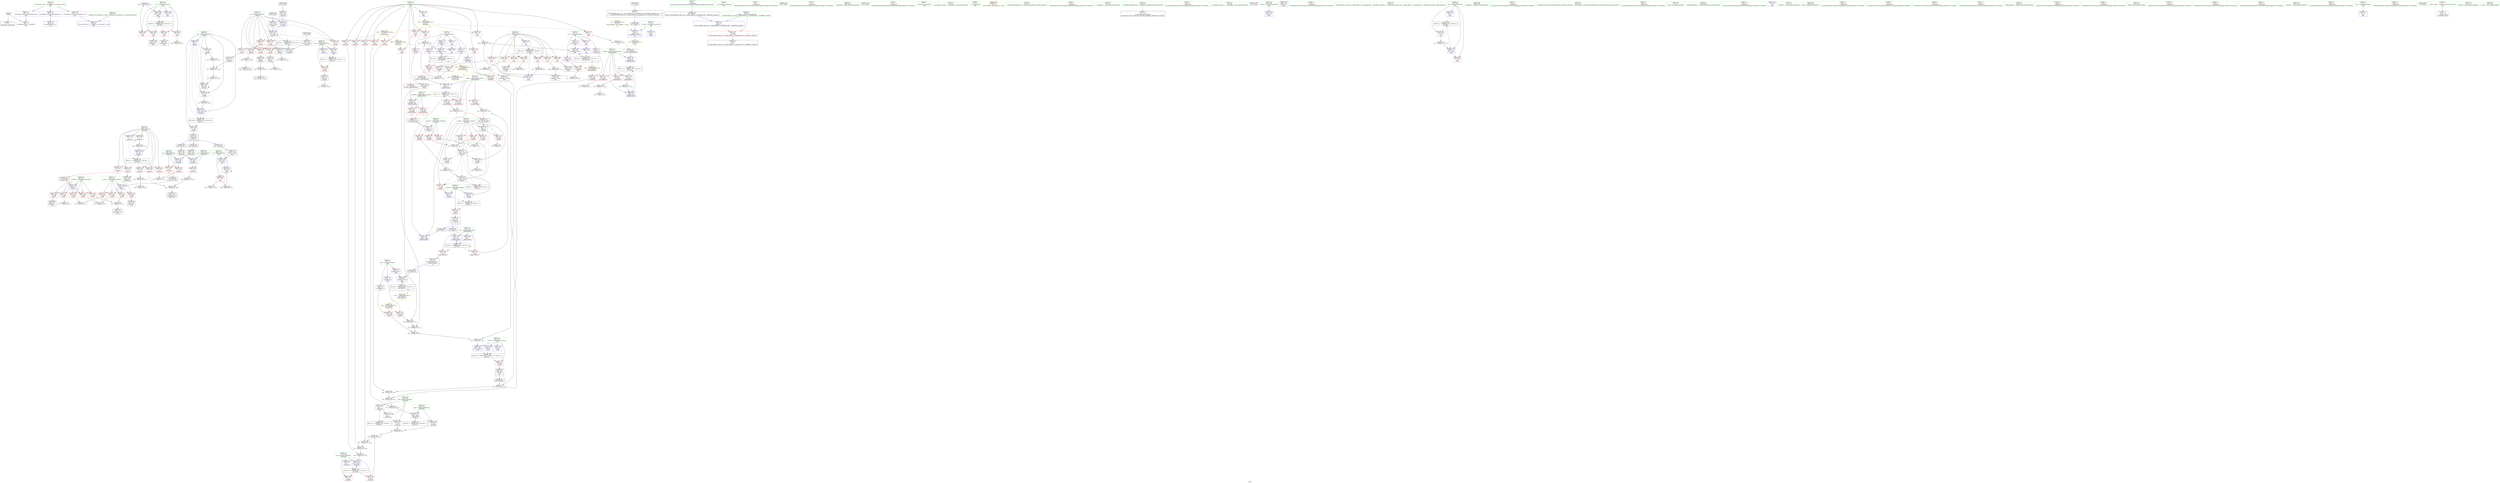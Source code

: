 digraph "SVFG" {
	label="SVFG";

	Node0x55702468fa40 [shape=record,color=grey,label="{NodeID: 0\nNullPtr}"];
	Node0x55702468fa40 -> Node0x5570246a7720[style=solid];
	Node0x55702468fa40 -> Node0x5570246a9f70[style=solid];
	Node0x5570246bb250 [shape=record,color=grey,label="{NodeID: 360\n459 = Binary(458, 321, )\n}"];
	Node0x5570246bb250 -> Node0x5570246b44a0[style=solid];
	Node0x5570246a8890 [shape=record,color=red,label="{NodeID: 194\n362\<--299\n\<--i\n_Z6solvedv\n}"];
	Node0x5570246a8890 -> Node0x5570246ba1d0[style=solid];
	Node0x5570246a59c0 [shape=record,color=purple,label="{NodeID: 111\n268\<--17\narrayidx\<--b\n_Z1Cii\n}"];
	Node0x5570246a59c0 -> Node0x5570246adcb0[style=solid];
	Node0x5570246a3ab0 [shape=record,color=green,label="{NodeID: 28\n14\<--16\npp\<--pp_field_insensitive\nGlob }"];
	Node0x5570246a3ab0 -> Node0x5570246ab1a0[style=solid];
	Node0x5570246a3ab0 -> Node0x5570246ab270[style=solid];
	Node0x5570246a3ab0 -> Node0x5570246ab340[style=solid];
	Node0x5570246a3ab0 -> Node0x5570246ab410[style=solid];
	Node0x5570246a3ab0 -> Node0x5570246ab4e0[style=solid];
	Node0x5570246a3ab0 -> Node0x5570246ab5b0[style=solid];
	Node0x5570246a3ab0 -> Node0x5570246ab680[style=solid];
	Node0x5570246a3ab0 -> Node0x5570246ab750[style=solid];
	Node0x5570246a3ab0 -> Node0x5570246ab820[style=solid];
	Node0x5570246a3ab0 -> Node0x5570246ab8f0[style=solid];
	Node0x5570246a3ab0 -> Node0x5570246ab9c0[style=solid];
	Node0x5570246a3ab0 -> Node0x5570246a9c70[style=solid];
	Node0x5570246af9a0 [shape=record,color=black,label="{NodeID: 388\nMR_52V_3 = PHI(MR_52V_4, MR_52V_2, )\npts\{220000 \}\n|{|<s2>18}}"];
	Node0x5570246af9a0 -> Node0x5570246a98d0[style=dashed];
	Node0x5570246af9a0 -> Node0x5570246b4160[style=dashed];
	Node0x5570246af9a0:s2 -> Node0x5570246ca620[style=dashed,color=red];
	Node0x5570246aa070 [shape=record,color=blue,label="{NodeID: 222\n8\<--58\n_ZL2pi\<--call\n__cxx_global_var_init.1\n|{<s0>20}}"];
	Node0x5570246aa070:s0 -> Node0x5570246db1a0[style=dashed,color=blue];
	Node0x5570246aba90 [shape=record,color=red,label="{NodeID: 139\n69\<--66\n\<--__x.addr\n_ZSt4acosIiEN9__gnu_cxx11__enable_ifIXsr12__is_integerIT_EE7__valueEdE6__typeES2_\n}"];
	Node0x5570246aba90 -> Node0x5570246a7920[style=solid];
	Node0x5570246a64c0 [shape=record,color=green,label="{NodeID: 56\n242\<--243\nretval\<--retval_field_insensitive\n_Z1Cii\n}"];
	Node0x5570246a64c0 -> Node0x5570246ad490[style=solid];
	Node0x5570246a64c0 -> Node0x5570246b3390[style=solid];
	Node0x5570246a64c0 -> Node0x5570246b3460[style=solid];
	Node0x5570246a64c0 -> Node0x5570246b3530[style=solid];
	Node0x5570246ee6d0 [shape=record,color=black,label="{NodeID: 499\n196 = PHI()\n}"];
	Node0x5570246ee6d0 -> Node0x5570246a7ed0[style=solid];
	Node0x5570246b89d0 [shape=record,color=grey,label="{NodeID: 333\n427 = Binary(426, 428, )\n}"];
	Node0x5570246b89d0 -> Node0x5570246b86d0[style=solid];
	Node0x5570246b3600 [shape=record,color=blue,label="{NodeID: 250\n293\<--306\nn\<--conv\n_Z6solvedv\n}"];
	Node0x5570246b3600 -> Node0x5570246adf20[style=dashed];
	Node0x5570246ad150 [shape=record,color=red,label="{NodeID: 167\n194\<--170\n\<--ch\n_Z4readv\n}"];
	Node0x5570246ad150 -> Node0x5570246b2de0[style=solid];
	Node0x5570246a7d30 [shape=record,color=black,label="{NodeID: 84\n182\<--181\nconv1\<--\n_Z4readv\n}"];
	Node0x5570246a7d30 -> Node0x5570246bbcd0[style=solid];
	Node0x55702469ccd0 [shape=record,color=green,label="{NodeID: 1\n7\<--1\n__dso_handle\<--dummyObj\nGlob }"];
	Node0x5570246bb3d0 [shape=record,color=grey,label="{NodeID: 361\n140 = Binary(139, 134, )\n}"];
	Node0x5570246bb3d0 -> Node0x5570246bc5d0[style=solid];
	Node0x5570246a8960 [shape=record,color=red,label="{NodeID: 195\n351\<--301\n\<--kk\n_Z6solvedv\n}"];
	Node0x5570246a8960 -> Node0x5570246b95d0[style=solid];
	Node0x5570246a5a90 [shape=record,color=purple,label="{NodeID: 112\n343\<--17\narrayidx6\<--b\n_Z6solvedv\n}"];
	Node0x5570246a5a90 -> Node0x5570246a8bd0[style=solid];
	Node0x5570246a3bb0 [shape=record,color=green,label="{NodeID: 29\n17\<--19\nb\<--b_field_insensitive\nGlob }"];
	Node0x5570246a3bb0 -> Node0x5570246a59c0[style=solid];
	Node0x5570246a3bb0 -> Node0x5570246a5a90[style=solid];
	Node0x5570246a3bb0 -> Node0x5570246a5b60[style=solid];
	Node0x5570246a3bb0 -> Node0x5570246a5c30[style=solid];
	Node0x5570246a3bb0 -> Node0x5570246a5d00[style=solid];
	Node0x5570246a3bb0 -> Node0x5570246aa750[style=solid];
	Node0x5570246afea0 [shape=record,color=black,label="{NodeID: 389\nMR_60V_3 = PHI(MR_60V_4, MR_60V_2, )\npts\{392 \}\n}"];
	Node0x5570246afea0 -> Node0x5570246a9250[style=dashed];
	Node0x5570246afea0 -> Node0x5570246a9320[style=dashed];
	Node0x5570246afea0 -> Node0x5570246a93f0[style=dashed];
	Node0x5570246afea0 -> Node0x5570246a94c0[style=dashed];
	Node0x5570246afea0 -> Node0x5570246b44a0[style=dashed];
	Node0x5570246aa140 [shape=record,color=blue,label="{NodeID: 223\n66\<--65\n__x.addr\<--__x\n_ZSt4acosIiEN9__gnu_cxx11__enable_ifIXsr12__is_integerIT_EE7__valueEdE6__typeES2_\n}"];
	Node0x5570246aa140 -> Node0x5570246aba90[style=dashed];
	Node0x5570246abb60 [shape=record,color=red,label="{NodeID: 140\n114\<--80\n\<--retval\n_Z2moxx\n}"];
	Node0x5570246abb60 -> Node0x5570246a7ac0[style=solid];
	Node0x5570246a6590 [shape=record,color=green,label="{NodeID: 57\n244\<--245\nn.addr\<--n.addr_field_insensitive\n_Z1Cii\n}"];
	Node0x5570246a6590 -> Node0x5570246ad560[style=solid];
	Node0x5570246a6590 -> Node0x5570246ad630[style=solid];
	Node0x5570246a6590 -> Node0x5570246ad700[style=solid];
	Node0x5570246a6590 -> Node0x5570246ad7d0[style=solid];
	Node0x5570246a6590 -> Node0x5570246b31f0[style=solid];
	Node0x5570246ee7a0 [shape=record,color=black,label="{NodeID: 500\n221 = PHI()\n}"];
	Node0x5570246ee7a0 -> Node0x5570246a8210[style=solid];
	Node0x5570246b8b50 [shape=record,color=grey,label="{NodeID: 334\n156 = Binary(154, 155, )\n|{<s0>6}}"];
	Node0x5570246b8b50:s0 -> Node0x5570246ef6e0[style=solid,color=red];
	Node0x5570246b36d0 [shape=record,color=blue,label="{NodeID: 251\n295\<--309\nm\<--conv2\n_Z6solvedv\n}"];
	Node0x5570246b36d0 -> Node0x5570246adff0[style=dashed];
	Node0x5570246b36d0 -> Node0x5570246ae0c0[style=dashed];
	Node0x5570246ad220 [shape=record,color=red,label="{NodeID: 168\n201\<--170\n\<--ch\n_Z4readv\n}"];
	Node0x5570246ad220 -> Node0x5570246a7fa0[style=solid];
	Node0x5570246a7e00 [shape=record,color=black,label="{NodeID: 85\n187\<--186\nconv2\<--\n_Z4readv\n}"];
	Node0x5570246a7e00 -> Node0x5570246bc450[style=solid];
	Node0x55702469ded0 [shape=record,color=green,label="{NodeID: 2\n9\<--1\n\<--dummyObj\nCan only get source location for instruction, argument, global var or function.}"];
	Node0x5570246bb550 [shape=record,color=grey,label="{NodeID: 362\n336 = Binary(334, 335, )\n}"];
	Node0x5570246bb550 -> Node0x5570246b92d0[style=solid];
	Node0x5570246a8a30 [shape=record,color=red,label="{NodeID: 196\n350\<--303\n\<--tmp\n_Z6solvedv\n}"];
	Node0x5570246a8a30 -> Node0x5570246b95d0[style=solid];
	Node0x5570246a5b60 [shape=record,color=purple,label="{NodeID: 113\n398\<--17\n\<--b\nmain\n}"];
	Node0x5570246a5b60 -> Node0x5570246b3e20[style=solid];
	Node0x5570246a3cb0 [shape=record,color=green,label="{NodeID: 30\n20\<--22\nb2\<--b2_field_insensitive\nGlob }"];
	Node0x5570246a3cb0 -> Node0x5570246aa820[style=solid];
	Node0x5570246a3cb0 -> Node0x5570246aa8f0[style=solid];
	Node0x5570246a3cb0 -> Node0x5570246aa9c0[style=solid];
	Node0x5570246a3cb0 -> Node0x5570246aaa90[style=solid];
	Node0x5570246b03a0 [shape=record,color=black,label="{NodeID: 390\nMR_36V_2 = PHI(MR_36V_3, MR_36V_1, )\npts\{240000 \}\n|{|<s1>18}}"];
	Node0x5570246b03a0 -> Node0x5570246b43d0[style=dashed];
	Node0x5570246b03a0:s1 -> Node0x5570246ca700[style=dashed,color=red];
	Node0x5570246aa210 [shape=record,color=blue,label="{NodeID: 224\n82\<--78\na.addr\<--a\n_Z2moxx\n}"];
	Node0x5570246aa210 -> Node0x5570246abc30[style=dashed];
	Node0x5570246aa210 -> Node0x5570246abd00[style=dashed];
	Node0x5570246aa210 -> Node0x5570246abdd0[style=dashed];
	Node0x5570246aa210 -> Node0x5570246abea0[style=dashed];
	Node0x5570246aa210 -> Node0x5570246aa480[style=dashed];
	Node0x5570246aa210 -> Node0x5570246d0620[style=dashed];
	Node0x5570246abc30 [shape=record,color=red,label="{NodeID: 141\n88\<--82\n\<--a.addr\n_Z2moxx\n}"];
	Node0x5570246abc30 -> Node0x5570246bca50[style=solid];
	Node0x5570246a6660 [shape=record,color=green,label="{NodeID: 58\n246\<--247\nm.addr\<--m.addr_field_insensitive\n_Z1Cii\n}"];
	Node0x5570246a6660 -> Node0x5570246ad8a0[style=solid];
	Node0x5570246a6660 -> Node0x5570246ad970[style=solid];
	Node0x5570246a6660 -> Node0x5570246ada40[style=solid];
	Node0x5570246a6660 -> Node0x5570246adb10[style=solid];
	Node0x5570246a6660 -> Node0x5570246adbe0[style=solid];
	Node0x5570246a6660 -> Node0x5570246b32c0[style=solid];
	Node0x5570246ee9b0 [shape=record,color=black,label="{NodeID: 501\n367 = PHI()\n}"];
	Node0x5570246b8cd0 [shape=record,color=grey,label="{NodeID: 335\n213 = Binary(212, 214, )\n}"];
	Node0x5570246b8cd0 -> Node0x5570246ba950[style=solid];
	Node0x5570246b37a0 [shape=record,color=blue,label="{NodeID: 252\n297\<--90\nans\<--\n_Z6solvedv\n}"];
	Node0x5570246b37a0 -> Node0x5570246d2920[style=dashed];
	Node0x5570246ad2f0 [shape=record,color=red,label="{NodeID: 169\n205\<--170\n\<--ch\n_Z4readv\n}"];
	Node0x5570246ad2f0 -> Node0x5570246a8070[style=solid];
	Node0x5570246a7ed0 [shape=record,color=black,label="{NodeID: 86\n197\<--196\nconv5\<--call4\n_Z4readv\n}"];
	Node0x5570246a7ed0 -> Node0x5570246b2eb0[style=solid];
	Node0x5570246a20d0 [shape=record,color=green,label="{NodeID: 3\n12\<--1\n\<--dummyObj\nCan only get source location for instruction, argument, global var or function.}"];
	Node0x5570246bb6d0 [shape=record,color=grey,label="{NodeID: 363\n334 = Binary(329, 333, )\n}"];
	Node0x5570246bb6d0 -> Node0x5570246bb550[style=solid];
	Node0x5570246a8b00 [shape=record,color=red,label="{NodeID: 197\n333\<--332\n\<--arrayidx\n_Z6solvedv\n}"];
	Node0x5570246a8b00 -> Node0x5570246bb6d0[style=solid];
	Node0x5570246a5c30 [shape=record,color=purple,label="{NodeID: 114\n411\<--17\narrayidx\<--b\nmain\n}"];
	Node0x5570246a5c30 -> Node0x5570246a9800[style=solid];
	Node0x5570246a3db0 [shape=record,color=green,label="{NodeID: 31\n23\<--24\ninv\<--inv_field_insensitive\nGlob }"];
	Node0x5570246a3db0 -> Node0x5570246aab60[style=solid];
	Node0x5570246a3db0 -> Node0x5570246aac30[style=solid];
	Node0x5570246a3db0 -> Node0x5570246aad00[style=solid];
	Node0x5570246aa2e0 [shape=record,color=blue,label="{NodeID: 225\n84\<--79\npp.addr\<--pp\n_Z2moxx\n}"];
	Node0x5570246aa2e0 -> Node0x5570246ac1e0[style=dashed];
	Node0x5570246aa2e0 -> Node0x5570246ac2b0[style=dashed];
	Node0x5570246aa2e0 -> Node0x5570246ac380[style=dashed];
	Node0x5570246abd00 [shape=record,color=red,label="{NodeID: 142\n92\<--82\n\<--a.addr\n_Z2moxx\n}"];
	Node0x5570246abd00 -> Node0x5570246bc8d0[style=solid];
	Node0x5570246a6730 [shape=record,color=green,label="{NodeID: 59\n290\<--291\n_Z6solvedv\<--_Z6solvedv_field_insensitive\n}"];
	Node0x5570246eea80 [shape=record,color=black,label="{NodeID: 502\n370 = PHI()\n}"];
	Node0x5570246b8e50 [shape=record,color=grey,label="{NodeID: 336\n272 = Binary(270, 271, )\n}"];
	Node0x5570246b8e50 -> Node0x5570246a8620[style=solid];
	Node0x5570246b3870 [shape=record,color=blue,label="{NodeID: 253\n299\<--258\ni\<--\n_Z6solvedv\n}"];
	Node0x5570246b3870 -> Node0x5570246d2e20[style=dashed];
	Node0x5570246ad3c0 [shape=record,color=red,label="{NodeID: 170\n215\<--170\n\<--ch\n_Z4readv\n}"];
	Node0x5570246ad3c0 -> Node0x5570246a8140[style=solid];
	Node0x5570246a7fa0 [shape=record,color=black,label="{NodeID: 87\n202\<--201\nconv7\<--\n_Z4readv\n}"];
	Node0x5570246a7fa0 -> Node0x5570246bc2d0[style=solid];
	Node0x5570246a2160 [shape=record,color=green,label="{NodeID: 4\n15\<--1\n\<--dummyObj\nCan only get source location for instruction, argument, global var or function.}"];
	Node0x5570246bb850 [shape=record,color=grey,label="{NodeID: 364\n341 = Binary(338, 340, )\n}"];
	Node0x5570246bb850 -> Node0x5570246a51a0[style=solid];
	Node0x5570246a8bd0 [shape=record,color=red,label="{NodeID: 198\n344\<--343\n\<--arrayidx6\n_Z6solvedv\n}"];
	Node0x5570246a8bd0 -> Node0x5570246b92d0[style=solid];
	Node0x5570246a5d00 [shape=record,color=purple,label="{NodeID: 115\n420\<--17\narrayidx2\<--b\nmain\n}"];
	Node0x5570246a5d00 -> Node0x5570246b4090[style=solid];
	Node0x5570246a3eb0 [shape=record,color=green,label="{NodeID: 32\n28\<--32\nllvm.global_ctors\<--llvm.global_ctors_field_insensitive\nGlob }"];
	Node0x5570246a3eb0 -> Node0x5570246aaea0[style=solid];
	Node0x5570246a3eb0 -> Node0x5570246aafa0[style=solid];
	Node0x5570246a3eb0 -> Node0x5570246ab0a0[style=solid];
	Node0x5570246aa3b0 [shape=record,color=blue,label="{NodeID: 226\n80\<--96\nretval\<--\n_Z2moxx\n}"];
	Node0x5570246aa3b0 -> Node0x5570246d0120[style=dashed];
	Node0x5570246abdd0 [shape=record,color=red,label="{NodeID: 143\n96\<--82\n\<--a.addr\n_Z2moxx\n}"];
	Node0x5570246abdd0 -> Node0x5570246aa3b0[style=solid];
	Node0x5570246a6830 [shape=record,color=green,label="{NodeID: 60\n293\<--294\nn\<--n_field_insensitive\n_Z6solvedv\n}"];
	Node0x5570246a6830 -> Node0x5570246adf20[style=solid];
	Node0x5570246a6830 -> Node0x5570246b3600[style=solid];
	Node0x5570246eeb50 [shape=record,color=black,label="{NodeID: 503\n305 = PHI(165, )\n}"];
	Node0x5570246eeb50 -> Node0x5570246a4f30[style=solid];
	Node0x5570246d5ca0 [shape=record,color=yellow,style=double,label="{NodeID: 420\n26V_1 = ENCHI(MR_26V_0)\npts\{16 \}\nFun[_Z6solvedv]|{|<s5>12}}"];
	Node0x5570246d5ca0 -> Node0x5570246ab340[style=dashed];
	Node0x5570246d5ca0 -> Node0x5570246ab410[style=dashed];
	Node0x5570246d5ca0 -> Node0x5570246ab4e0[style=dashed];
	Node0x5570246d5ca0 -> Node0x5570246ab5b0[style=dashed];
	Node0x5570246d5ca0 -> Node0x5570246ab680[style=dashed];
	Node0x5570246d5ca0:s5 -> Node0x5570246ca8f0[style=dashed,color=red];
	Node0x5570246b8fd0 [shape=record,color=grey,label="{NodeID: 337\n338 = Binary(339, 337, )\n}"];
	Node0x5570246b8fd0 -> Node0x5570246bb850[style=solid];
	Node0x5570246b3940 [shape=record,color=blue,label="{NodeID: 254\n301\<--134\nkk\<--\n_Z6solvedv\n}"];
	Node0x5570246b3940 -> Node0x5570246a8960[style=dashed];
	Node0x5570246b3940 -> Node0x5570246b3a10[style=dashed];
	Node0x5570246b3940 -> Node0x5570246d3320[style=dashed];
	Node0x5570246ad490 [shape=record,color=red,label="{NodeID: 171\n288\<--242\n\<--retval\n_Z1Cii\n}"];
	Node0x5570246ad490 -> Node0x5570246a4e60[style=solid];
	Node0x5570246a8070 [shape=record,color=black,label="{NodeID: 88\n206\<--205\nconv9\<--\n_Z4readv\n}"];
	Node0x5570246a8070 -> Node0x5570246bbfd0[style=solid];
	Node0x5570246a21f0 [shape=record,color=green,label="{NodeID: 5\n25\<--1\n_ZSt4cout\<--dummyObj\nGlob }"];
	Node0x5570246bb9d0 [shape=record,color=grey,label="{NodeID: 365\n252 = cmp(250, 251, )\n}"];
	Node0x5570246a8ca0 [shape=record,color=red,label="{NodeID: 199\n404\<--389\n\<--i\nmain\n}"];
	Node0x5570246a8ca0 -> Node0x5570246bbb50[style=solid];
	Node0x5570246aa750 [shape=record,color=purple,label="{NodeID: 116\n447\<--17\narrayidx15\<--b\nmain\n}"];
	Node0x5570246aa750 -> Node0x5570246a99a0[style=solid];
	Node0x5570246a3fb0 [shape=record,color=green,label="{NodeID: 33\n33\<--34\n__cxx_global_var_init\<--__cxx_global_var_init_field_insensitive\n}"];
	Node0x5570246cfc20 [shape=record,color=black,label="{NodeID: 393\nMR_24V_5 = PHI(MR_24V_6, MR_24V_3, )\npts\{171 \}\n}"];
	Node0x5570246cfc20 -> Node0x5570246ad220[style=dashed];
	Node0x5570246cfc20 -> Node0x5570246ad2f0[style=dashed];
	Node0x5570246cfc20 -> Node0x5570246ad3c0[style=dashed];
	Node0x5570246cfc20 -> Node0x5570246b3050[style=dashed];
	Node0x5570246aa480 [shape=record,color=blue,label="{NodeID: 227\n82\<--101\na.addr\<--rem\n_Z2moxx\n}"];
	Node0x5570246aa480 -> Node0x5570246abf70[style=dashed];
	Node0x5570246aa480 -> Node0x5570246ac040[style=dashed];
	Node0x5570246aa480 -> Node0x5570246ac110[style=dashed];
	Node0x5570246aa480 -> Node0x5570246aa550[style=dashed];
	Node0x5570246aa480 -> Node0x5570246d0620[style=dashed];
	Node0x5570246abea0 [shape=record,color=red,label="{NodeID: 144\n100\<--82\n\<--a.addr\n_Z2moxx\n}"];
	Node0x5570246abea0 -> Node0x5570246ba4d0[style=solid];
	Node0x5570246a6900 [shape=record,color=green,label="{NodeID: 61\n295\<--296\nm\<--m_field_insensitive\n_Z6solvedv\n}"];
	Node0x5570246a6900 -> Node0x5570246adff0[style=solid];
	Node0x5570246a6900 -> Node0x5570246ae0c0[style=solid];
	Node0x5570246a6900 -> Node0x5570246b36d0[style=solid];
	Node0x5570246eed20 [shape=record,color=black,label="{NodeID: 504\n308 = PHI(165, )\n}"];
	Node0x5570246eed20 -> Node0x5570246a5000[style=solid];
	Node0x5570246b9150 [shape=record,color=grey,label="{NodeID: 338\n468 = Binary(467, 59, )\n}"];
	Node0x5570246b9150 -> Node0x5570246b4710[style=solid];
	Node0x5570246b3a10 [shape=record,color=blue,label="{NodeID: 255\n301\<--325\nkk\<--\n_Z6solvedv\n}"];
	Node0x5570246b3a10 -> Node0x5570246a8960[style=dashed];
	Node0x5570246b3a10 -> Node0x5570246d3320[style=dashed];
	Node0x5570246ad560 [shape=record,color=red,label="{NodeID: 172\n251\<--244\n\<--n.addr\n_Z1Cii\n}"];
	Node0x5570246ad560 -> Node0x5570246bb9d0[style=solid];
	Node0x5570246a8140 [shape=record,color=black,label="{NodeID: 89\n216\<--215\nconv12\<--\n_Z4readv\n}"];
	Node0x5570246a8140 -> Node0x5570246ba950[style=solid];
	Node0x5570246a2280 [shape=record,color=green,label="{NodeID: 6\n26\<--1\n.str\<--dummyObj\nGlob }"];
	Node0x5570246d8900 [shape=record,color=yellow,style=double,label="{NodeID: 449\nRETMU(2V_2)\npts\{10 \}\nFun[_GLOBAL__sub_I_gonens_2_1.cpp]}"];
	Node0x5570246bbb50 [shape=record,color=grey,label="{NodeID: 366\n405 = cmp(404, 406, )\n}"];
	Node0x5570246a8d70 [shape=record,color=red,label="{NodeID: 200\n408\<--389\n\<--i\nmain\n}"];
	Node0x5570246a8d70 -> Node0x5570246b80d0[style=solid];
	Node0x5570246aa820 [shape=record,color=purple,label="{NodeID: 117\n332\<--20\narrayidx\<--b2\n_Z6solvedv\n}"];
	Node0x5570246aa820 -> Node0x5570246a8b00[style=solid];
	Node0x5570246a40b0 [shape=record,color=green,label="{NodeID: 34\n37\<--38\n_ZNSt8ios_base4InitC1Ev\<--_ZNSt8ios_base4InitC1Ev_field_insensitive\n}"];
	Node0x5570246d0120 [shape=record,color=black,label="{NodeID: 394\nMR_6V_3 = PHI(MR_6V_4, MR_6V_2, )\npts\{81 \}\n}"];
	Node0x5570246d0120 -> Node0x5570246abb60[style=dashed];
	Node0x5570246aa550 [shape=record,color=blue,label="{NodeID: 228\n82\<--108\na.addr\<--add\n_Z2moxx\n}"];
	Node0x5570246aa550 -> Node0x5570246ac110[style=dashed];
	Node0x5570246aa550 -> Node0x5570246d0620[style=dashed];
	Node0x5570246abf70 [shape=record,color=red,label="{NodeID: 145\n103\<--82\n\<--a.addr\n_Z2moxx\n}"];
	Node0x5570246abf70 -> Node0x5570246bcd50[style=solid];
	Node0x5570246a69d0 [shape=record,color=green,label="{NodeID: 62\n297\<--298\nans\<--ans_field_insensitive\n_Z6solvedv\n}"];
	Node0x5570246a69d0 -> Node0x5570246ae190[style=solid];
	Node0x5570246a69d0 -> Node0x5570246ae260[style=solid];
	Node0x5570246a69d0 -> Node0x5570246b37a0[style=solid];
	Node0x5570246a69d0 -> Node0x5570246b3bb0[style=solid];
	Node0x5570246eee60 [shape=record,color=black,label="{NodeID: 505\n329 = PHI(239, )\n}"];
	Node0x5570246eee60 -> Node0x5570246bb6d0[style=solid];
	Node0x5570246b92d0 [shape=record,color=grey,label="{NodeID: 339\n345 = Binary(336, 344, )\n}"];
	Node0x5570246b92d0 -> Node0x5570246b9450[style=solid];
	Node0x5570246b3ae0 [shape=record,color=blue,label="{NodeID: 256\n303\<--347\ntmp\<--rem8\n_Z6solvedv\n}"];
	Node0x5570246b3ae0 -> Node0x5570246a8a30[style=dashed];
	Node0x5570246b3ae0 -> Node0x5570246d3820[style=dashed];
	Node0x5570246ad630 [shape=record,color=red,label="{NodeID: 173\n261\<--244\n\<--n.addr\n_Z1Cii\n}"];
	Node0x5570246ad630 -> Node0x5570246bc150[style=solid];
	Node0x5570246a8210 [shape=record,color=black,label="{NodeID: 90\n222\<--221\nconv14\<--call13\n_Z4readv\n}"];
	Node0x5570246a8210 -> Node0x5570246b3050[style=solid];
	Node0x5570246a2ac0 [shape=record,color=green,label="{NodeID: 7\n29\<--1\n\<--dummyObj\nCan only get source location for instruction, argument, global var or function.}"];
	Node0x5570246bbcd0 [shape=record,color=grey,label="{NodeID: 367\n183 = cmp(182, 184, )\n}"];
	Node0x5570246a8e40 [shape=record,color=red,label="{NodeID: 201\n413\<--389\n\<--i\nmain\n}"];
	Node0x5570246a8e40 -> Node0x5570246a5340[style=solid];
	Node0x5570246aa8f0 [shape=record,color=purple,label="{NodeID: 118\n400\<--20\n\<--b2\nmain\n}"];
	Node0x5570246aa8f0 -> Node0x5570246b3ef0[style=solid];
	Node0x5570246a41b0 [shape=record,color=green,label="{NodeID: 35\n43\<--44\n__cxa_atexit\<--__cxa_atexit_field_insensitive\n}"];
	Node0x5570246d0620 [shape=record,color=black,label="{NodeID: 395\nMR_8V_3 = PHI(MR_8V_6, MR_8V_2, )\npts\{83 \}\n}"];
	Node0x5570246aa620 [shape=record,color=blue,label="{NodeID: 229\n80\<--111\nretval\<--\n_Z2moxx\n}"];
	Node0x5570246aa620 -> Node0x5570246d0120[style=dashed];
	Node0x5570246ac040 [shape=record,color=red,label="{NodeID: 146\n107\<--82\n\<--a.addr\n_Z2moxx\n}"];
	Node0x5570246ac040 -> Node0x5570246ba7d0[style=solid];
	Node0x5570246a6aa0 [shape=record,color=green,label="{NodeID: 63\n299\<--300\ni\<--i_field_insensitive\n_Z6solvedv\n}"];
	Node0x5570246a6aa0 -> Node0x5570246ae330[style=solid];
	Node0x5570246a6aa0 -> Node0x5570246ae400[style=solid];
	Node0x5570246a6aa0 -> Node0x5570246ae4d0[style=solid];
	Node0x5570246a6aa0 -> Node0x5570246a86f0[style=solid];
	Node0x5570246a6aa0 -> Node0x5570246a87c0[style=solid];
	Node0x5570246a6aa0 -> Node0x5570246a8890[style=solid];
	Node0x5570246a6aa0 -> Node0x5570246b3870[style=solid];
	Node0x5570246a6aa0 -> Node0x5570246b3c80[style=solid];
	Node0x5570246eefa0 [shape=record,color=black,label="{NodeID: 506\n452 = PHI(118, )\n}"];
	Node0x5570246eefa0 -> Node0x5570246b43d0[style=solid];
	Node0x5570246b9450 [shape=record,color=grey,label="{NodeID: 340\n347 = Binary(345, 346, )\n}"];
	Node0x5570246b9450 -> Node0x5570246b3ae0[style=solid];
	Node0x5570246b3bb0 [shape=record,color=blue,label="{NodeID: 257\n297\<--359\nans\<--rem12\n_Z6solvedv\n}"];
	Node0x5570246b3bb0 -> Node0x5570246d2920[style=dashed];
	Node0x5570246ad700 [shape=record,color=red,label="{NodeID: 174\n266\<--244\n\<--n.addr\n_Z1Cii\n}"];
	Node0x5570246ad700 -> Node0x5570246a8550[style=solid];
	Node0x5570246a82e0 [shape=record,color=black,label="{NodeID: 91\n226\<--225\nconv16\<--\n_Z4readv\n}"];
	Node0x5570246a82e0 -> Node0x5570246bcbd0[style=solid];
	Node0x5570246a2b50 [shape=record,color=green,label="{NodeID: 8\n59\<--1\n\<--dummyObj\nCan only get source location for instruction, argument, global var or function.|{<s0>3}}"];
	Node0x5570246a2b50:s0 -> Node0x5570246efa70[style=solid,color=red];
	Node0x5570246bbe50 [shape=record,color=grey,label="{NodeID: 368\n257 = cmp(256, 258, )\n}"];
	Node0x5570246a8f10 [shape=record,color=red,label="{NodeID: 202\n418\<--389\n\<--i\nmain\n}"];
	Node0x5570246a8f10 -> Node0x5570246a5410[style=solid];
	Node0x5570246aa9c0 [shape=record,color=purple,label="{NodeID: 119\n425\<--20\narrayidx5\<--b2\nmain\n}"];
	Node0x5570246aa9c0 -> Node0x5570246a98d0[style=solid];
	Node0x5570246a42b0 [shape=record,color=green,label="{NodeID: 36\n42\<--48\n_ZNSt8ios_base4InitD1Ev\<--_ZNSt8ios_base4InitD1Ev_field_insensitive\n}"];
	Node0x5570246a42b0 -> Node0x5570246a7820[style=solid];
	Node0x5570246d0b20 [shape=record,color=black,label="{NodeID: 396\nMR_28V_3 = PHI(MR_28V_5, MR_28V_2, MR_28V_4, )\npts\{243 \}\n}"];
	Node0x5570246d0b20 -> Node0x5570246ad490[style=dashed];
	Node0x5570246b25c0 [shape=record,color=blue,label="{NodeID: 230\n122\<--119\na.addr\<--a\n_Z6powmodxxx\n}"];
	Node0x5570246b25c0 -> Node0x5570246d1a20[style=dashed];
	Node0x5570246ac110 [shape=record,color=red,label="{NodeID: 147\n111\<--82\n\<--a.addr\n_Z2moxx\n}"];
	Node0x5570246ac110 -> Node0x5570246aa620[style=solid];
	Node0x5570246a6b70 [shape=record,color=green,label="{NodeID: 64\n301\<--302\nkk\<--kk_field_insensitive\n_Z6solvedv\n}"];
	Node0x5570246a6b70 -> Node0x5570246a8960[style=solid];
	Node0x5570246a6b70 -> Node0x5570246b3940[style=solid];
	Node0x5570246a6b70 -> Node0x5570246b3a10[style=solid];
	Node0x5570246ef0e0 [shape=record,color=black,label="{NodeID: 507\n462 = PHI(165, )\n}"];
	Node0x5570246ef0e0 -> Node0x5570246a5820[style=solid];
	Node0x5570246b95d0 [shape=record,color=grey,label="{NodeID: 341\n352 = Binary(350, 351, )\n}"];
	Node0x5570246b95d0 -> Node0x5570246b9d50[style=solid];
	Node0x5570246b3c80 [shape=record,color=blue,label="{NodeID: 258\n299\<--363\ni\<--inc\n_Z6solvedv\n}"];
	Node0x5570246b3c80 -> Node0x5570246d2e20[style=dashed];
	Node0x5570246ad7d0 [shape=record,color=red,label="{NodeID: 175\n270\<--244\n\<--n.addr\n_Z1Cii\n}"];
	Node0x5570246ad7d0 -> Node0x5570246b8e50[style=solid];
	Node0x5570246a83b0 [shape=record,color=black,label="{NodeID: 92\n165\<--234\n_Z4readv_ret\<--\n_Z4readv\n|{<s0>10|<s1>11|<s2>16}}"];
	Node0x5570246a83b0:s0 -> Node0x5570246eeb50[style=solid,color=blue];
	Node0x5570246a83b0:s1 -> Node0x5570246eed20[style=solid,color=blue];
	Node0x5570246a83b0:s2 -> Node0x5570246ef0e0[style=solid,color=blue];
	Node0x5570246a2be0 [shape=record,color=green,label="{NodeID: 9\n90\<--1\n\<--dummyObj\nCan only get source location for instruction, argument, global var or function.}"];
	Node0x5570246bbfd0 [shape=record,color=grey,label="{NodeID: 369\n207 = cmp(206, 189, )\n}"];
	Node0x5570246bbfd0 -> Node0x5570246b79b0[style=solid];
	Node0x5570246a8fe0 [shape=record,color=red,label="{NodeID: 203\n422\<--389\n\<--i\nmain\n}"];
	Node0x5570246a8fe0 -> Node0x5570246b8250[style=solid];
	Node0x5570246aaa90 [shape=record,color=purple,label="{NodeID: 120\n433\<--20\narrayidx9\<--b2\nmain\n}"];
	Node0x5570246aaa90 -> Node0x5570246b4160[style=solid];
	Node0x5570246a43b0 [shape=record,color=green,label="{NodeID: 37\n55\<--56\n__cxx_global_var_init.1\<--__cxx_global_var_init.1_field_insensitive\n}"];
	Node0x5570246b2690 [shape=record,color=blue,label="{NodeID: 231\n124\<--120\nb.addr\<--b\n_Z6powmodxxx\n}"];
	Node0x5570246b2690 -> Node0x5570246d1f20[style=dashed];
	Node0x5570246ac1e0 [shape=record,color=red,label="{NodeID: 148\n93\<--84\n\<--pp.addr\n_Z2moxx\n}"];
	Node0x5570246ac1e0 -> Node0x5570246bc8d0[style=solid];
	Node0x5570246a6c40 [shape=record,color=green,label="{NodeID: 65\n303\<--304\ntmp\<--tmp_field_insensitive\n_Z6solvedv\n}"];
	Node0x5570246a6c40 -> Node0x5570246a8a30[style=solid];
	Node0x5570246a6c40 -> Node0x5570246b3ae0[style=solid];
	Node0x5570246ef220 [shape=record,color=black,label="{NodeID: 508\n477 = PHI()\n}"];
	Node0x5570246b9750 [shape=record,color=grey,label="{NodeID: 342\n283 = Binary(278, 282, )\n}"];
	Node0x5570246b9750 -> Node0x5570246b98d0[style=solid];
	Node0x5570246b3d50 [shape=record,color=blue,label="{NodeID: 259\n387\<--258\nretval\<--\nmain\n}"];
	Node0x5570246ad8a0 [shape=record,color=red,label="{NodeID: 176\n250\<--246\n\<--m.addr\n_Z1Cii\n}"];
	Node0x5570246ad8a0 -> Node0x5570246bb9d0[style=solid];
	Node0x5570246a8480 [shape=record,color=black,label="{NodeID: 93\n386\<--258\nmain_ret\<--\nmain\n}"];
	Node0x5570246a2c70 [shape=record,color=green,label="{NodeID: 10\n134\<--1\n\<--dummyObj\nCan only get source location for instruction, argument, global var or function.}"];
	Node0x5570246bc150 [shape=record,color=grey,label="{NodeID: 370\n262 = cmp(260, 261, )\n}"];
	Node0x5570246a90b0 [shape=record,color=red,label="{NodeID: 204\n431\<--389\n\<--i\nmain\n}"];
	Node0x5570246a90b0 -> Node0x5570246a55b0[style=solid];
	Node0x5570246aab60 [shape=record,color=purple,label="{NodeID: 121\n274\<--23\narrayidx6\<--inv\n_Z1Cii\n}"];
	Node0x5570246aab60 -> Node0x5570246add80[style=solid];
	Node0x5570246a44b0 [shape=record,color=green,label="{NodeID: 38\n60\<--61\n_ZSt4acosIiEN9__gnu_cxx11__enable_ifIXsr12__is_integerIT_EE7__valueEdE6__typeES2_\<--_ZSt4acosIiEN9__gnu_cxx11__enable_ifIXsr12__is_integerIT_EE7__valueEdE6__typeES2__field_insensitive\n}"];
	Node0x5570246d1520 [shape=record,color=black,label="{NodeID: 398\nMR_64V_3 = PHI(MR_64V_4, MR_64V_2, )\npts\{396 \}\n}"];
	Node0x5570246d1520 -> Node0x5570246a9660[style=dashed];
	Node0x5570246d1520 -> Node0x5570246b47e0[style=dashed];
	Node0x5570246b2760 [shape=record,color=blue,label="{NodeID: 232\n126\<--121\npp.addr\<--pp\n_Z6powmodxxx\n}"];
	Node0x5570246b2760 -> Node0x5570246ac930[style=dashed];
	Node0x5570246b2760 -> Node0x5570246aca00[style=dashed];
	Node0x5570246ac2b0 [shape=record,color=red,label="{NodeID: 149\n99\<--84\n\<--pp.addr\n_Z2moxx\n}"];
	Node0x5570246ac2b0 -> Node0x5570246ba4d0[style=solid];
	Node0x5570246a6d10 [shape=record,color=green,label="{NodeID: 66\n368\<--369\n_ZNSolsEx\<--_ZNSolsEx_field_insensitive\n}"];
	Node0x5570246ef2f0 [shape=record,color=black,label="{NodeID: 509\n119 = PHI(448, )\n0th arg _Z6powmodxxx }"];
	Node0x5570246ef2f0 -> Node0x5570246b25c0[style=solid];
	Node0x5570246b98d0 [shape=record,color=grey,label="{NodeID: 343\n285 = Binary(283, 284, )\n}"];
	Node0x5570246b98d0 -> Node0x5570246b3530[style=solid];
	Node0x5570246b3e20 [shape=record,color=blue,label="{NodeID: 260\n398\<--134\n\<--\nmain\n}"];
	Node0x5570246b3e20 -> Node0x5570246af4a0[style=dashed];
	Node0x5570246ad970 [shape=record,color=red,label="{NodeID: 177\n256\<--246\n\<--m.addr\n_Z1Cii\n}"];
	Node0x5570246ad970 -> Node0x5570246bbe50[style=solid];
	Node0x5570246a8550 [shape=record,color=black,label="{NodeID: 94\n267\<--266\nidxprom\<--\n_Z1Cii\n}"];
	Node0x5570246a2d00 [shape=record,color=green,label="{NodeID: 11\n174\<--1\n\<--dummyObj\nCan only get source location for instruction, argument, global var or function.}"];
	Node0x5570246bc2d0 [shape=record,color=grey,label="{NodeID: 371\n203 = cmp(202, 184, )\n}"];
	Node0x5570246a9180 [shape=record,color=red,label="{NodeID: 205\n436\<--389\n\<--i\nmain\n}"];
	Node0x5570246a9180 -> Node0x5570246bac50[style=solid];
	Node0x5570246aac30 [shape=record,color=purple,label="{NodeID: 122\n281\<--23\narrayidx8\<--inv\n_Z1Cii\n}"];
	Node0x5570246aac30 -> Node0x5570246ade50[style=solid];
	Node0x5570246a45b0 [shape=record,color=green,label="{NodeID: 39\n66\<--67\n__x.addr\<--__x.addr_field_insensitive\n_ZSt4acosIiEN9__gnu_cxx11__enable_ifIXsr12__is_integerIT_EE7__valueEdE6__typeES2_\n}"];
	Node0x5570246a45b0 -> Node0x5570246aba90[style=solid];
	Node0x5570246a45b0 -> Node0x5570246aa140[style=solid];
	Node0x5570246d1a20 [shape=record,color=black,label="{NodeID: 399\nMR_12V_3 = PHI(MR_12V_4, MR_12V_2, )\npts\{123 \}\n}"];
	Node0x5570246d1a20 -> Node0x5570246ac450[style=dashed];
	Node0x5570246d1a20 -> Node0x5570246ac520[style=dashed];
	Node0x5570246d1a20 -> Node0x5570246ac5f0[style=dashed];
	Node0x5570246d1a20 -> Node0x5570246b2aa0[style=dashed];
	Node0x5570246b2830 [shape=record,color=blue,label="{NodeID: 233\n128\<--134\nans\<--\n_Z6powmodxxx\n}"];
	Node0x5570246b2830 -> Node0x5570246d2420[style=dashed];
	Node0x5570246ac380 [shape=record,color=red,label="{NodeID: 150\n106\<--84\n\<--pp.addr\n_Z2moxx\n}"];
	Node0x5570246ac380 -> Node0x5570246ba7d0[style=solid];
	Node0x5570246a6e10 [shape=record,color=green,label="{NodeID: 67\n371\<--372\n_ZSt4endlIcSt11char_traitsIcEERSt13basic_ostreamIT_T0_ES6_\<--_ZSt4endlIcSt11char_traitsIcEERSt13basic_ostreamIT_T0_ES6__field_insensitive\n}"];
	Node0x5570246ef460 [shape=record,color=black,label="{NodeID: 510\n120 = PHI(450, )\n1st arg _Z6powmodxxx }"];
	Node0x5570246ef460 -> Node0x5570246b2690[style=solid];
	Node0x5570246d62f0 [shape=record,color=yellow,style=double,label="{NodeID: 427\n34V_1 = ENCHI(MR_34V_0)\npts\{190000 \}\nFun[_Z6solvedv]|{|<s1>12}}"];
	Node0x5570246d62f0 -> Node0x5570246a8bd0[style=dashed];
	Node0x5570246d62f0:s1 -> Node0x5570246caca0[style=dashed,color=red];
	Node0x5570246b9a50 [shape=record,color=grey,label="{NodeID: 344\n357 = Binary(355, 356, )\n}"];
	Node0x5570246b9a50 -> Node0x5570246ba050[style=solid];
	Node0x5570246b3ef0 [shape=record,color=blue,label="{NodeID: 261\n400\<--134\n\<--\nmain\n}"];
	Node0x5570246b3ef0 -> Node0x5570246af9a0[style=dashed];
	Node0x5570246ada40 [shape=record,color=red,label="{NodeID: 178\n260\<--246\n\<--m.addr\n_Z1Cii\n}"];
	Node0x5570246ada40 -> Node0x5570246bc150[style=solid];
	Node0x5570246a8620 [shape=record,color=black,label="{NodeID: 95\n273\<--272\nidxprom5\<--sub\n_Z1Cii\n}"];
	Node0x5570246a2d90 [shape=record,color=green,label="{NodeID: 12\n184\<--1\n\<--dummyObj\nCan only get source location for instruction, argument, global var or function.}"];
	Node0x5570246bc450 [shape=record,color=grey,label="{NodeID: 372\n188 = cmp(187, 189, )\n}"];
	Node0x5570246bc450 -> Node0x557024290980[style=solid];
	Node0x5570246a9250 [shape=record,color=red,label="{NodeID: 206\n442\<--391\n\<--i10\nmain\n}"];
	Node0x5570246a9250 -> Node0x5570246bd1d0[style=solid];
	Node0x5570246aad00 [shape=record,color=purple,label="{NodeID: 123\n455\<--23\narrayidx18\<--inv\nmain\n}"];
	Node0x5570246aad00 -> Node0x5570246b43d0[style=solid];
	Node0x5570246a4680 [shape=record,color=green,label="{NodeID: 40\n72\<--73\nacos\<--acos_field_insensitive\n}"];
	Node0x5570246d1f20 [shape=record,color=black,label="{NodeID: 400\nMR_14V_3 = PHI(MR_14V_4, MR_14V_2, )\npts\{125 \}\n}"];
	Node0x5570246d1f20 -> Node0x5570246ac6c0[style=dashed];
	Node0x5570246d1f20 -> Node0x5570246ac790[style=dashed];
	Node0x5570246d1f20 -> Node0x5570246ac860[style=dashed];
	Node0x5570246d1f20 -> Node0x5570246b29d0[style=dashed];
	Node0x5570246b2900 [shape=record,color=blue,label="{NodeID: 234\n128\<--147\nans\<--call\n_Z6powmodxxx\n}"];
	Node0x5570246b2900 -> Node0x5570246d2420[style=dashed];
	Node0x5570246ac450 [shape=record,color=red,label="{NodeID: 151\n144\<--122\n\<--a.addr\n_Z6powmodxxx\n}"];
	Node0x5570246ac450 -> Node0x5570246baf50[style=solid];
	Node0x5570246a6f10 [shape=record,color=green,label="{NodeID: 68\n373\<--374\n_ZNSolsEPFRSoS_E\<--_ZNSolsEPFRSoS_E_field_insensitive\n}"];
	Node0x5570246ef5a0 [shape=record,color=black,label="{NodeID: 511\n121 = PHI(451, )\n2nd arg _Z6powmodxxx }"];
	Node0x5570246ef5a0 -> Node0x5570246b2760[style=solid];
	Node0x5570246ca620 [shape=record,color=yellow,style=double,label="{NodeID: 428\n52V_1 = ENCHI(MR_52V_0)\npts\{220000 \}\nFun[_Z6solvedv]}"];
	Node0x5570246ca620 -> Node0x5570246a8b00[style=dashed];
	Node0x5570246b9bd0 [shape=record,color=grey,label="{NodeID: 345\n355 = Binary(353, 354, )\n}"];
	Node0x5570246b9bd0 -> Node0x5570246b9a50[style=solid];
	Node0x5570246b3fc0 [shape=record,color=blue,label="{NodeID: 262\n389\<--321\ni\<--\nmain\n}"];
	Node0x5570246b3fc0 -> Node0x5570246aefa0[style=dashed];
	Node0x5570246adb10 [shape=record,color=red,label="{NodeID: 179\n271\<--246\n\<--m.addr\n_Z1Cii\n}"];
	Node0x5570246adb10 -> Node0x5570246b8e50[style=solid];
	Node0x5570246a4d90 [shape=record,color=black,label="{NodeID: 96\n280\<--279\nidxprom7\<--\n_Z1Cii\n}"];
	Node0x5570246a2e20 [shape=record,color=green,label="{NodeID: 13\n189\<--1\n\<--dummyObj\nCan only get source location for instruction, argument, global var or function.}"];
	Node0x5570246bc5d0 [shape=record,color=grey,label="{NodeID: 373\n141 = cmp(140, 90, )\n}"];
	Node0x5570246a9320 [shape=record,color=red,label="{NodeID: 207\n445\<--391\n\<--i10\nmain\n}"];
	Node0x5570246a9320 -> Node0x5570246a5680[style=solid];
	Node0x5570246aadd0 [shape=record,color=purple,label="{NodeID: 124\n476\<--26\n\<--.str\nmain\n}"];
	Node0x5570246a4780 [shape=record,color=green,label="{NodeID: 41\n75\<--76\n_Z2moxx\<--_Z2moxx_field_insensitive\n}"];
	Node0x5570246d2420 [shape=record,color=black,label="{NodeID: 401\nMR_18V_3 = PHI(MR_18V_5, MR_18V_2, )\npts\{129 \}\n}"];
	Node0x5570246d2420 -> Node0x5570246acad0[style=dashed];
	Node0x5570246d2420 -> Node0x5570246acba0[style=dashed];
	Node0x5570246d2420 -> Node0x5570246b2900[style=dashed];
	Node0x5570246d2420 -> Node0x5570246d2420[style=dashed];
	Node0x5570246b29d0 [shape=record,color=blue,label="{NodeID: 235\n124\<--152\nb.addr\<--shr\n_Z6powmodxxx\n}"];
	Node0x5570246b29d0 -> Node0x5570246d1f20[style=dashed];
	Node0x5570246ac520 [shape=record,color=red,label="{NodeID: 152\n154\<--122\n\<--a.addr\n_Z6powmodxxx\n}"];
	Node0x5570246ac520 -> Node0x5570246b8b50[style=solid];
	Node0x5570246a7010 [shape=record,color=green,label="{NodeID: 69\n384\<--385\nmain\<--main_field_insensitive\n}"];
	Node0x5570246ef6e0 [shape=record,color=black,label="{NodeID: 512\n78 = PHI(145, 156, )\n0th arg _Z2moxx }"];
	Node0x5570246ef6e0 -> Node0x5570246aa210[style=solid];
	Node0x5570246ca700 [shape=record,color=yellow,style=double,label="{NodeID: 429\n36V_1 = ENCHI(MR_36V_0)\npts\{240000 \}\nFun[_Z6solvedv]|{<s0>12}}"];
	Node0x5570246ca700:s0 -> Node0x5570246cad80[style=dashed,color=red];
	Node0x5570246b9d50 [shape=record,color=grey,label="{NodeID: 346\n353 = Binary(349, 352, )\n}"];
	Node0x5570246b9d50 -> Node0x5570246b9bd0[style=solid];
	Node0x5570246b4090 [shape=record,color=blue,label="{NodeID: 263\n420\<--417\narrayidx2\<--rem\nmain\n}"];
	Node0x5570246b4090 -> Node0x5570246af4a0[style=dashed];
	Node0x5570246adbe0 [shape=record,color=red,label="{NodeID: 180\n279\<--246\n\<--m.addr\n_Z1Cii\n}"];
	Node0x5570246adbe0 -> Node0x5570246a4d90[style=solid];
	Node0x5570246a4e60 [shape=record,color=black,label="{NodeID: 97\n239\<--288\n_Z1Cii_ret\<--\n_Z1Cii\n|{<s0>12}}"];
	Node0x5570246a4e60:s0 -> Node0x5570246eee60[style=solid,color=blue];
	Node0x5570246a2eb0 [shape=record,color=green,label="{NodeID: 14\n192\<--1\n\<--dummyObj\nCan only get source location for instruction, argument, global var or function.}"];
	Node0x5570246bc750 [shape=record,color=grey,label="{NodeID: 374\n470 = cmp(467, 258, )\n}"];
	Node0x5570246a93f0 [shape=record,color=red,label="{NodeID: 208\n453\<--391\n\<--i10\nmain\n}"];
	Node0x5570246a93f0 -> Node0x5570246a5750[style=solid];
	Node0x5570246aaea0 [shape=record,color=purple,label="{NodeID: 125\n493\<--28\nllvm.global_ctors_0\<--llvm.global_ctors\nGlob }"];
	Node0x5570246aaea0 -> Node0x5570246a9d70[style=solid];
	Node0x5570246a4880 [shape=record,color=green,label="{NodeID: 42\n80\<--81\nretval\<--retval_field_insensitive\n_Z2moxx\n}"];
	Node0x5570246a4880 -> Node0x5570246abb60[style=solid];
	Node0x5570246a4880 -> Node0x5570246aa3b0[style=solid];
	Node0x5570246a4880 -> Node0x5570246aa620[style=solid];
	Node0x5570246d2920 [shape=record,color=black,label="{NodeID: 402\nMR_43V_3 = PHI(MR_43V_4, MR_43V_2, )\npts\{298 \}\n}"];
	Node0x5570246d2920 -> Node0x5570246ae190[style=dashed];
	Node0x5570246d2920 -> Node0x5570246ae260[style=dashed];
	Node0x5570246d2920 -> Node0x5570246b3bb0[style=dashed];
	Node0x5570246b2aa0 [shape=record,color=blue,label="{NodeID: 236\n122\<--158\na.addr\<--call3\n_Z6powmodxxx\n}"];
	Node0x5570246b2aa0 -> Node0x5570246d1a20[style=dashed];
	Node0x5570246ac5f0 [shape=record,color=red,label="{NodeID: 153\n155\<--122\n\<--a.addr\n_Z6powmodxxx\n}"];
	Node0x5570246ac5f0 -> Node0x5570246b8b50[style=solid];
	Node0x5570246a7110 [shape=record,color=green,label="{NodeID: 70\n387\<--388\nretval\<--retval_field_insensitive\nmain\n}"];
	Node0x5570246a7110 -> Node0x5570246b3d50[style=solid];
	Node0x5570246ef8f0 [shape=record,color=black,label="{NodeID: 513\n79 = PHI(146, 157, )\n1st arg _Z2moxx }"];
	Node0x5570246ef8f0 -> Node0x5570246aa2e0[style=solid];
	Node0x5570246b9ed0 [shape=record,color=grey,label="{NodeID: 347\n473 = Binary(472, 321, )\n}"];
	Node0x5570246b9ed0 -> Node0x5570246b47e0[style=solid];
	Node0x5570246b4160 [shape=record,color=blue,label="{NodeID: 264\n433\<--430\narrayidx9\<--rem7\nmain\n}"];
	Node0x5570246b4160 -> Node0x5570246af9a0[style=dashed];
	Node0x5570246adcb0 [shape=record,color=red,label="{NodeID: 181\n269\<--268\n\<--arrayidx\n_Z1Cii\n}"];
	Node0x5570246adcb0 -> Node0x5570246b7f50[style=solid];
	Node0x5570246a4f30 [shape=record,color=black,label="{NodeID: 98\n306\<--305\nconv\<--call\n_Z6solvedv\n}"];
	Node0x5570246a4f30 -> Node0x5570246b3600[style=solid];
	Node0x5570246a2f40 [shape=record,color=green,label="{NodeID: 15\n210\<--1\n\<--dummyObj\nCan only get source location for instruction, argument, global var or function.}"];
	Node0x5570246bc8d0 [shape=record,color=grey,label="{NodeID: 375\n94 = cmp(92, 93, )\n}"];
	Node0x5570246a94c0 [shape=record,color=red,label="{NodeID: 209\n458\<--391\n\<--i10\nmain\n}"];
	Node0x5570246a94c0 -> Node0x5570246bb250[style=solid];
	Node0x5570246aafa0 [shape=record,color=purple,label="{NodeID: 126\n494\<--28\nllvm.global_ctors_1\<--llvm.global_ctors\nGlob }"];
	Node0x5570246aafa0 -> Node0x5570246a9e70[style=solid];
	Node0x5570246a4950 [shape=record,color=green,label="{NodeID: 43\n82\<--83\na.addr\<--a.addr_field_insensitive\n_Z2moxx\n}"];
	Node0x5570246a4950 -> Node0x5570246abc30[style=solid];
	Node0x5570246a4950 -> Node0x5570246abd00[style=solid];
	Node0x5570246a4950 -> Node0x5570246abdd0[style=solid];
	Node0x5570246a4950 -> Node0x5570246abea0[style=solid];
	Node0x5570246a4950 -> Node0x5570246abf70[style=solid];
	Node0x5570246a4950 -> Node0x5570246ac040[style=solid];
	Node0x5570246a4950 -> Node0x5570246ac110[style=solid];
	Node0x5570246a4950 -> Node0x5570246aa210[style=solid];
	Node0x5570246a4950 -> Node0x5570246aa480[style=solid];
	Node0x5570246a4950 -> Node0x5570246aa550[style=solid];
	Node0x5570246d2e20 [shape=record,color=black,label="{NodeID: 403\nMR_45V_3 = PHI(MR_45V_4, MR_45V_2, )\npts\{300 \}\n}"];
	Node0x5570246d2e20 -> Node0x5570246ae330[style=dashed];
	Node0x5570246d2e20 -> Node0x5570246ae400[style=dashed];
	Node0x5570246d2e20 -> Node0x5570246ae4d0[style=dashed];
	Node0x5570246d2e20 -> Node0x5570246a86f0[style=dashed];
	Node0x5570246d2e20 -> Node0x5570246a87c0[style=dashed];
	Node0x5570246d2e20 -> Node0x5570246a8890[style=dashed];
	Node0x5570246d2e20 -> Node0x5570246b3c80[style=dashed];
	Node0x5570246b2b70 [shape=record,color=blue,label="{NodeID: 237\n166\<--90\nans\<--\n_Z4readv\n}"];
	Node0x5570246b2b70 -> Node0x5570246acc70[style=dashed];
	Node0x5570246b2b70 -> Node0x5570246acd40[style=dashed];
	Node0x5570246b2b70 -> Node0x5570246b2f80[style=dashed];
	Node0x5570246b2b70 -> Node0x5570246b3120[style=dashed];
	Node0x5570246b2b70 -> Node0x5570246d4220[style=dashed];
	Node0x5570246ac6c0 [shape=record,color=red,label="{NodeID: 154\n136\<--124\n\<--b.addr\n_Z6powmodxxx\n}"];
	Node0x5570246ac6c0 -> Node0x5570246bd350[style=solid];
	Node0x5570246a71e0 [shape=record,color=green,label="{NodeID: 71\n389\<--390\ni\<--i_field_insensitive\nmain\n}"];
	Node0x5570246a71e0 -> Node0x5570246a8ca0[style=solid];
	Node0x5570246a71e0 -> Node0x5570246a8d70[style=solid];
	Node0x5570246a71e0 -> Node0x5570246a8e40[style=solid];
	Node0x5570246a71e0 -> Node0x5570246a8f10[style=solid];
	Node0x5570246a71e0 -> Node0x5570246a8fe0[style=solid];
	Node0x5570246a71e0 -> Node0x5570246a90b0[style=solid];
	Node0x5570246a71e0 -> Node0x5570246a9180[style=solid];
	Node0x5570246a71e0 -> Node0x5570246b3fc0[style=solid];
	Node0x5570246a71e0 -> Node0x5570246b4230[style=solid];
	Node0x5570246efa70 [shape=record,color=black,label="{NodeID: 514\n65 = PHI(59, )\n0th arg _ZSt4acosIiEN9__gnu_cxx11__enable_ifIXsr12__is_integerIT_EE7__valueEdE6__typeES2_ }"];
	Node0x5570246efa70 -> Node0x5570246aa140[style=solid];
	Node0x5570246ca8f0 [shape=record,color=yellow,style=double,label="{NodeID: 431\n26V_1 = ENCHI(MR_26V_0)\npts\{16 \}\nFun[_Z1Cii]}"];
	Node0x5570246ca8f0 -> Node0x5570246ab1a0[style=dashed];
	Node0x5570246ca8f0 -> Node0x5570246ab270[style=dashed];
	Node0x5570246ba050 [shape=record,color=grey,label="{NodeID: 348\n359 = Binary(357, 358, )\n}"];
	Node0x5570246ba050 -> Node0x5570246b3bb0[style=solid];
	Node0x5570246b4230 [shape=record,color=blue,label="{NodeID: 265\n389\<--437\ni\<--inc\nmain\n}"];
	Node0x5570246b4230 -> Node0x5570246aefa0[style=dashed];
	Node0x5570246add80 [shape=record,color=red,label="{NodeID: 182\n275\<--274\n\<--arrayidx6\n_Z1Cii\n}"];
	Node0x5570246add80 -> Node0x5570246b7f50[style=solid];
	Node0x5570246a5000 [shape=record,color=black,label="{NodeID: 99\n309\<--308\nconv2\<--call1\n_Z6solvedv\n}"];
	Node0x5570246a5000 -> Node0x5570246b36d0[style=solid];
	Node0x5570246a2fd0 [shape=record,color=green,label="{NodeID: 16\n214\<--1\n\<--dummyObj\nCan only get source location for instruction, argument, global var or function.}"];
	Node0x5570246bca50 [shape=record,color=grey,label="{NodeID: 376\n89 = cmp(88, 90, )\n}"];
	Node0x5570246a9590 [shape=record,color=red,label="{NodeID: 210\n467\<--393\n\<--T\nmain\n}"];
	Node0x5570246a9590 -> Node0x5570246b9150[style=solid];
	Node0x5570246a9590 -> Node0x5570246bc750[style=solid];
	Node0x5570246ab0a0 [shape=record,color=purple,label="{NodeID: 127\n495\<--28\nllvm.global_ctors_2\<--llvm.global_ctors\nGlob }"];
	Node0x5570246ab0a0 -> Node0x5570246a9f70[style=solid];
	Node0x5570246a4a20 [shape=record,color=green,label="{NodeID: 44\n84\<--85\npp.addr\<--pp.addr_field_insensitive\n_Z2moxx\n}"];
	Node0x5570246a4a20 -> Node0x5570246ac1e0[style=solid];
	Node0x5570246a4a20 -> Node0x5570246ac2b0[style=solid];
	Node0x5570246a4a20 -> Node0x5570246ac380[style=solid];
	Node0x5570246a4a20 -> Node0x5570246aa2e0[style=solid];
	Node0x5570246d3320 [shape=record,color=black,label="{NodeID: 404\nMR_47V_2 = PHI(MR_47V_5, MR_47V_1, )\npts\{302 \}\n}"];
	Node0x5570246d3320 -> Node0x5570246b3940[style=dashed];
	Node0x5570246b2c40 [shape=record,color=blue,label="{NodeID: 238\n168\<--174\nlast\<--\n_Z4readv\n}"];
	Node0x5570246b2c40 -> Node0x5570246cae30[style=dashed];
	Node0x5570246ac790 [shape=record,color=red,label="{NodeID: 155\n139\<--124\n\<--b.addr\n_Z6powmodxxx\n}"];
	Node0x5570246ac790 -> Node0x5570246bb3d0[style=solid];
	Node0x5570246a72b0 [shape=record,color=green,label="{NodeID: 72\n391\<--392\ni10\<--i10_field_insensitive\nmain\n}"];
	Node0x5570246a72b0 -> Node0x5570246a9250[style=solid];
	Node0x5570246a72b0 -> Node0x5570246a9320[style=solid];
	Node0x5570246a72b0 -> Node0x5570246a93f0[style=solid];
	Node0x5570246a72b0 -> Node0x5570246a94c0[style=solid];
	Node0x5570246a72b0 -> Node0x5570246b4300[style=solid];
	Node0x5570246a72b0 -> Node0x5570246b44a0[style=solid];
	Node0x5570246efb80 [shape=record,color=black,label="{NodeID: 515\n240 = PHI(327, )\n0th arg _Z1Cii }"];
	Node0x5570246efb80 -> Node0x5570246b31f0[style=solid];
	Node0x5570246ba1d0 [shape=record,color=grey,label="{NodeID: 349\n363 = Binary(362, 321, )\n}"];
	Node0x5570246ba1d0 -> Node0x5570246b3c80[style=solid];
	Node0x5570246b4300 [shape=record,color=blue,label="{NodeID: 266\n391\<--258\ni10\<--\nmain\n}"];
	Node0x5570246b4300 -> Node0x5570246afea0[style=dashed];
	Node0x5570246ade50 [shape=record,color=red,label="{NodeID: 183\n282\<--281\n\<--arrayidx8\n_Z1Cii\n}"];
	Node0x5570246ade50 -> Node0x5570246b9750[style=solid];
	Node0x5570246a50d0 [shape=record,color=black,label="{NodeID: 100\n331\<--330\nidxprom\<--\n_Z6solvedv\n}"];
	Node0x5570246a3060 [shape=record,color=green,label="{NodeID: 17\n219\<--1\n\<--dummyObj\nCan only get source location for instruction, argument, global var or function.}"];
	Node0x5570246bcbd0 [shape=record,color=grey,label="{NodeID: 377\n227 = cmp(226, 228, )\n}"];
	Node0x5570246a9660 [shape=record,color=red,label="{NodeID: 211\n472\<--395\n\<--tot\nmain\n}"];
	Node0x5570246a9660 -> Node0x5570246b9ed0[style=solid];
	Node0x5570246ab1a0 [shape=record,color=red,label="{NodeID: 128\n277\<--14\n\<--pp\n_Z1Cii\n}"];
	Node0x5570246ab1a0 -> Node0x5570246b8850[style=solid];
	Node0x5570246a4af0 [shape=record,color=green,label="{NodeID: 45\n116\<--117\n_Z6powmodxxx\<--_Z6powmodxxx_field_insensitive\n}"];
	Node0x5570246d3820 [shape=record,color=black,label="{NodeID: 405\nMR_49V_2 = PHI(MR_49V_3, MR_49V_1, )\npts\{304 \}\n}"];
	Node0x5570246d3820 -> Node0x5570246b3ae0[style=dashed];
	Node0x5570246b2d10 [shape=record,color=blue,label="{NodeID: 239\n170\<--178\nch\<--conv\n_Z4readv\n}"];
	Node0x5570246b2d10 -> Node0x5570246acfb0[style=dashed];
	Node0x5570246b2d10 -> Node0x5570246ad080[style=dashed];
	Node0x5570246b2d10 -> Node0x5570246ad150[style=dashed];
	Node0x5570246b2d10 -> Node0x5570246b2eb0[style=dashed];
	Node0x5570246b2d10 -> Node0x5570246cfc20[style=dashed];
	Node0x5570246ac860 [shape=record,color=red,label="{NodeID: 156\n151\<--124\n\<--b.addr\n_Z6powmodxxx\n}"];
	Node0x5570246ac860 -> Node0x5570246bb0d0[style=solid];
	Node0x5570246a7380 [shape=record,color=green,label="{NodeID: 73\n393\<--394\nT\<--T_field_insensitive\nmain\n}"];
	Node0x5570246a7380 -> Node0x5570246a9590[style=solid];
	Node0x5570246a7380 -> Node0x5570246b4570[style=solid];
	Node0x5570246a7380 -> Node0x5570246b4710[style=solid];
	Node0x5570246efc90 [shape=record,color=black,label="{NodeID: 516\n241 = PHI(328, )\n1st arg _Z1Cii }"];
	Node0x5570246efc90 -> Node0x5570246b32c0[style=solid];
	Node0x5570246ba350 [shape=record,color=grey,label="{NodeID: 350\n231 = Binary(90, 230, )\n}"];
	Node0x5570246ba350 -> Node0x5570246b3120[style=solid];
	Node0x5570246b43d0 [shape=record,color=blue,label="{NodeID: 267\n455\<--452\narrayidx18\<--call\nmain\n}"];
	Node0x5570246b43d0 -> Node0x5570246b03a0[style=dashed];
	Node0x5570246adf20 [shape=record,color=red,label="{NodeID: 184\n337\<--293\n\<--n\n_Z6solvedv\n}"];
	Node0x5570246adf20 -> Node0x5570246b8fd0[style=solid];
	Node0x5570246a51a0 [shape=record,color=black,label="{NodeID: 101\n342\<--341\nidxprom5\<--sub\n_Z6solvedv\n}"];
	Node0x5570246a30f0 [shape=record,color=green,label="{NodeID: 18\n228\<--1\n\<--dummyObj\nCan only get source location for instruction, argument, global var or function.}"];
	Node0x5570246bcd50 [shape=record,color=grey,label="{NodeID: 378\n104 = cmp(103, 90, )\n}"];
	Node0x5570246a9730 [shape=record,color=red,label="{NodeID: 212\n475\<--395\n\<--tot\nmain\n}"];
	Node0x5570246ab270 [shape=record,color=red,label="{NodeID: 129\n284\<--14\n\<--pp\n_Z1Cii\n}"];
	Node0x5570246ab270 -> Node0x5570246b98d0[style=solid];
	Node0x5570246a4bf0 [shape=record,color=green,label="{NodeID: 46\n122\<--123\na.addr\<--a.addr_field_insensitive\n_Z6powmodxxx\n}"];
	Node0x5570246a4bf0 -> Node0x5570246ac450[style=solid];
	Node0x5570246a4bf0 -> Node0x5570246ac520[style=solid];
	Node0x5570246a4bf0 -> Node0x5570246ac5f0[style=solid];
	Node0x5570246a4bf0 -> Node0x5570246b25c0[style=solid];
	Node0x5570246a4bf0 -> Node0x5570246b2aa0[style=solid];
	Node0x5570246b2de0 [shape=record,color=blue,label="{NodeID: 240\n168\<--194\nlast\<--\n_Z4readv\n}"];
	Node0x5570246b2de0 -> Node0x5570246cae30[style=dashed];
	Node0x5570246ac930 [shape=record,color=red,label="{NodeID: 157\n146\<--126\n\<--pp.addr\n_Z6powmodxxx\n|{<s0>5}}"];
	Node0x5570246ac930:s0 -> Node0x5570246ef8f0[style=solid,color=red];
	Node0x5570246a7450 [shape=record,color=green,label="{NodeID: 74\n395\<--396\ntot\<--tot_field_insensitive\nmain\n}"];
	Node0x5570246a7450 -> Node0x5570246a9660[style=solid];
	Node0x5570246a7450 -> Node0x5570246a9730[style=solid];
	Node0x5570246a7450 -> Node0x5570246b4640[style=solid];
	Node0x5570246a7450 -> Node0x5570246b47e0[style=solid];
	Node0x5570246ba4d0 [shape=record,color=grey,label="{NodeID: 351\n101 = Binary(100, 99, )\n}"];
	Node0x5570246ba4d0 -> Node0x5570246aa480[style=solid];
	Node0x5570246b44a0 [shape=record,color=blue,label="{NodeID: 268\n391\<--459\ni10\<--inc20\nmain\n}"];
	Node0x5570246b44a0 -> Node0x5570246afea0[style=dashed];
	Node0x5570246adff0 [shape=record,color=red,label="{NodeID: 185\n315\<--295\n\<--m\n_Z6solvedv\n}"];
	Node0x5570246adff0 -> Node0x5570246bced0[style=solid];
	Node0x5570246a5270 [shape=record,color=black,label="{NodeID: 102\n410\<--409\nidxprom\<--sub\nmain\n}"];
	Node0x5570246a31b0 [shape=record,color=green,label="{NodeID: 19\n258\<--1\n\<--dummyObj\nCan only get source location for instruction, argument, global var or function.}"];
	Node0x5570246bced0 [shape=record,color=grey,label="{NodeID: 379\n316 = cmp(314, 315, )\n}"];
	Node0x5570246a9800 [shape=record,color=red,label="{NodeID: 213\n412\<--411\n\<--arrayidx\nmain\n}"];
	Node0x5570246a9800 -> Node0x5570246b83d0[style=solid];
	Node0x5570246ab340 [shape=record,color=red,label="{NodeID: 130\n335\<--14\n\<--pp\n_Z6solvedv\n}"];
	Node0x5570246ab340 -> Node0x5570246bb550[style=solid];
	Node0x5570246a4cc0 [shape=record,color=green,label="{NodeID: 47\n124\<--125\nb.addr\<--b.addr_field_insensitive\n_Z6powmodxxx\n}"];
	Node0x5570246a4cc0 -> Node0x5570246ac6c0[style=solid];
	Node0x5570246a4cc0 -> Node0x5570246ac790[style=solid];
	Node0x5570246a4cc0 -> Node0x5570246ac860[style=solid];
	Node0x5570246a4cc0 -> Node0x5570246b2690[style=solid];
	Node0x5570246a4cc0 -> Node0x5570246b29d0[style=solid];
	Node0x5570246d4220 [shape=record,color=black,label="{NodeID: 407\nMR_20V_6 = PHI(MR_20V_5, MR_20V_3, )\npts\{167 \}\n}"];
	Node0x5570246d4220 -> Node0x5570246ace10[style=dashed];
	Node0x557024290980 [shape=record,color=black,label="{NodeID: 324\n191 = PHI(192, 188, )\n}"];
	Node0x5570246b2eb0 [shape=record,color=blue,label="{NodeID: 241\n170\<--197\nch\<--conv5\n_Z4readv\n}"];
	Node0x5570246b2eb0 -> Node0x5570246acfb0[style=dashed];
	Node0x5570246b2eb0 -> Node0x5570246ad080[style=dashed];
	Node0x5570246b2eb0 -> Node0x5570246ad150[style=dashed];
	Node0x5570246b2eb0 -> Node0x5570246b2eb0[style=dashed];
	Node0x5570246b2eb0 -> Node0x5570246cfc20[style=dashed];
	Node0x5570246aca00 [shape=record,color=red,label="{NodeID: 158\n157\<--126\n\<--pp.addr\n_Z6powmodxxx\n|{<s0>6}}"];
	Node0x5570246aca00:s0 -> Node0x5570246ef8f0[style=solid,color=red];
	Node0x5570246a7520 [shape=record,color=green,label="{NodeID: 75\n478\<--479\nprintf\<--printf_field_insensitive\n}"];
	Node0x5570246caca0 [shape=record,color=yellow,style=double,label="{NodeID: 435\n34V_1 = ENCHI(MR_34V_0)\npts\{190000 \}\nFun[_Z1Cii]}"];
	Node0x5570246caca0 -> Node0x5570246adcb0[style=dashed];
	Node0x5570246ba650 [shape=record,color=grey,label="{NodeID: 352\n218 = Binary(217, 219, )\n}"];
	Node0x5570246ba650 -> Node0x5570246b2f80[style=solid];
	Node0x5570246b4570 [shape=record,color=blue,label="{NodeID: 269\n393\<--463\nT\<--conv23\nmain\n}"];
	Node0x5570246b4570 -> Node0x5570246a9590[style=dashed];
	Node0x5570246b4570 -> Node0x5570246b4710[style=dashed];
	Node0x5570246ae0c0 [shape=record,color=red,label="{NodeID: 186\n327\<--295\n\<--m\n_Z6solvedv\n|{<s0>12}}"];
	Node0x5570246ae0c0:s0 -> Node0x5570246efb80[style=solid,color=red];
	Node0x5570246a5340 [shape=record,color=black,label="{NodeID: 103\n414\<--413\nconv\<--\nmain\n}"];
	Node0x5570246a5340 -> Node0x5570246b83d0[style=solid];
	Node0x5570246a32b0 [shape=record,color=green,label="{NodeID: 20\n321\<--1\n\<--dummyObj\nCan only get source location for instruction, argument, global var or function.}"];
	Node0x5570246bd050 [shape=record,color=grey,label="{NodeID: 380\n322 = cmp(320, 258, )\n}"];
	Node0x5570246a98d0 [shape=record,color=red,label="{NodeID: 214\n426\<--425\n\<--arrayidx5\nmain\n}"];
	Node0x5570246a98d0 -> Node0x5570246b89d0[style=solid];
	Node0x5570246ab410 [shape=record,color=red,label="{NodeID: 131\n346\<--14\n\<--pp\n_Z6solvedv\n}"];
	Node0x5570246ab410 -> Node0x5570246b9450[style=solid];
	Node0x5570246a5db0 [shape=record,color=green,label="{NodeID: 48\n126\<--127\npp.addr\<--pp.addr_field_insensitive\n_Z6powmodxxx\n}"];
	Node0x5570246a5db0 -> Node0x5570246ac930[style=solid];
	Node0x5570246a5db0 -> Node0x5570246aca00[style=solid];
	Node0x5570246a5db0 -> Node0x5570246b2760[style=solid];
	Node0x5570246b79b0 [shape=record,color=black,label="{NodeID: 325\n209 = PHI(210, 207, )\n}"];
	Node0x5570246b2f80 [shape=record,color=blue,label="{NodeID: 242\n166\<--218\nans\<--sub\n_Z4readv\n}"];
	Node0x5570246b2f80 -> Node0x5570246acc70[style=dashed];
	Node0x5570246b2f80 -> Node0x5570246acd40[style=dashed];
	Node0x5570246b2f80 -> Node0x5570246b2f80[style=dashed];
	Node0x5570246b2f80 -> Node0x5570246b3120[style=dashed];
	Node0x5570246b2f80 -> Node0x5570246d4220[style=dashed];
	Node0x5570246acad0 [shape=record,color=red,label="{NodeID: 159\n143\<--128\n\<--ans\n_Z6powmodxxx\n}"];
	Node0x5570246acad0 -> Node0x5570246baf50[style=solid];
	Node0x5570246a7620 [shape=record,color=green,label="{NodeID: 76\n30\<--488\n_GLOBAL__sub_I_gonens_2_1.cpp\<--_GLOBAL__sub_I_gonens_2_1.cpp_field_insensitive\n}"];
	Node0x5570246a7620 -> Node0x5570246a9e70[style=solid];
	Node0x5570246cad80 [shape=record,color=yellow,style=double,label="{NodeID: 436\n36V_1 = ENCHI(MR_36V_0)\npts\{240000 \}\nFun[_Z1Cii]}"];
	Node0x5570246cad80 -> Node0x5570246add80[style=dashed];
	Node0x5570246cad80 -> Node0x5570246ade50[style=dashed];
	Node0x5570246ba7d0 [shape=record,color=grey,label="{NodeID: 353\n108 = Binary(107, 106, )\n}"];
	Node0x5570246ba7d0 -> Node0x5570246aa550[style=solid];
	Node0x5570246b4640 [shape=record,color=blue,label="{NodeID: 270\n395\<--258\ntot\<--\nmain\n}"];
	Node0x5570246b4640 -> Node0x5570246d1520[style=dashed];
	Node0x5570246ae190 [shape=record,color=red,label="{NodeID: 187\n349\<--297\n\<--ans\n_Z6solvedv\n}"];
	Node0x5570246ae190 -> Node0x5570246b9d50[style=solid];
	Node0x5570246a5410 [shape=record,color=black,label="{NodeID: 104\n419\<--418\nidxprom1\<--\nmain\n}"];
	Node0x5570246a33b0 [shape=record,color=green,label="{NodeID: 21\n325\<--1\n\<--dummyObj\nCan only get source location for instruction, argument, global var or function.}"];
	Node0x5570246bd1d0 [shape=record,color=grey,label="{NodeID: 381\n443 = cmp(442, 406, )\n}"];
	Node0x5570246a99a0 [shape=record,color=red,label="{NodeID: 215\n448\<--447\n\<--arrayidx15\nmain\n|{<s0>15}}"];
	Node0x5570246a99a0:s0 -> Node0x5570246ef2f0[style=solid,color=red];
	Node0x5570246ab4e0 [shape=record,color=red,label="{NodeID: 132\n354\<--14\n\<--pp\n_Z6solvedv\n}"];
	Node0x5570246ab4e0 -> Node0x5570246b9bd0[style=solid];
	Node0x5570246a5e80 [shape=record,color=green,label="{NodeID: 49\n128\<--129\nans\<--ans_field_insensitive\n_Z6powmodxxx\n}"];
	Node0x5570246a5e80 -> Node0x5570246acad0[style=solid];
	Node0x5570246a5e80 -> Node0x5570246acba0[style=solid];
	Node0x5570246a5e80 -> Node0x5570246b2830[style=solid];
	Node0x5570246a5e80 -> Node0x5570246b2900[style=solid];
	Node0x5570246db1a0 [shape=record,color=yellow,style=double,label="{NodeID: 492\n2V_2 = CSCHI(MR_2V_1)\npts\{10 \}\nCS[]}"];
	Node0x5570246b7f50 [shape=record,color=grey,label="{NodeID: 326\n276 = Binary(269, 275, )\n}"];
	Node0x5570246b7f50 -> Node0x5570246b8850[style=solid];
	Node0x5570246b3050 [shape=record,color=blue,label="{NodeID: 243\n170\<--222\nch\<--conv14\n_Z4readv\n}"];
	Node0x5570246b3050 -> Node0x5570246cfc20[style=dashed];
	Node0x5570246acba0 [shape=record,color=red,label="{NodeID: 160\n161\<--128\n\<--ans\n_Z6powmodxxx\n}"];
	Node0x5570246acba0 -> Node0x5570246a7b90[style=solid];
	Node0x5570246a7720 [shape=record,color=black,label="{NodeID: 77\n2\<--3\ndummyVal\<--dummyVal\n}"];
	Node0x5570246d7410 [shape=record,color=yellow,style=double,label="{NodeID: 437\n26V_1 = ENCHI(MR_26V_0)\npts\{16 \}\nFun[main]|{|<s4>18}}"];
	Node0x5570246d7410 -> Node0x5570246ab750[style=dashed];
	Node0x5570246d7410 -> Node0x5570246ab820[style=dashed];
	Node0x5570246d7410 -> Node0x5570246ab8f0[style=dashed];
	Node0x5570246d7410 -> Node0x5570246ab9c0[style=dashed];
	Node0x5570246d7410:s4 -> Node0x5570246d5ca0[style=dashed,color=red];
	Node0x5570246ba950 [shape=record,color=grey,label="{NodeID: 354\n217 = Binary(213, 216, )\n}"];
	Node0x5570246ba950 -> Node0x5570246ba650[style=solid];
	Node0x5570246b4710 [shape=record,color=blue,label="{NodeID: 271\n393\<--468\nT\<--dec\nmain\n}"];
	Node0x5570246b4710 -> Node0x5570246a9590[style=dashed];
	Node0x5570246b4710 -> Node0x5570246b4710[style=dashed];
	Node0x5570246ae260 [shape=record,color=red,label="{NodeID: 188\n366\<--297\n\<--ans\n_Z6solvedv\n}"];
	Node0x5570246a54e0 [shape=record,color=black,label="{NodeID: 105\n424\<--423\nidxprom4\<--sub3\nmain\n}"];
	Node0x5570246a34b0 [shape=record,color=green,label="{NodeID: 22\n339\<--1\n\<--dummyObj\nCan only get source location for instruction, argument, global var or function.}"];
	Node0x5570246bd350 [shape=record,color=grey,label="{NodeID: 382\n137 = cmp(136, 90, )\n}"];
	Node0x5570246a9a70 [shape=record,color=blue,label="{NodeID: 216\n8\<--9\n_ZL2pi\<--\nGlob }"];
	Node0x5570246ab5b0 [shape=record,color=red,label="{NodeID: 133\n356\<--14\n\<--pp\n_Z6solvedv\n}"];
	Node0x5570246ab5b0 -> Node0x5570246b9a50[style=solid];
	Node0x5570246a5f50 [shape=record,color=green,label="{NodeID: 50\n163\<--164\n_Z4readv\<--_Z4readv_field_insensitive\n}"];
	Node0x5570246ed410 [shape=record,color=black,label="{NodeID: 493\n147 = PHI(77, )\n}"];
	Node0x5570246ed410 -> Node0x5570246b2900[style=solid];
	Node0x5570246b80d0 [shape=record,color=grey,label="{NodeID: 327\n409 = Binary(408, 321, )\n}"];
	Node0x5570246b80d0 -> Node0x5570246a5270[style=solid];
	Node0x5570246b3120 [shape=record,color=blue,label="{NodeID: 244\n166\<--231\nans\<--sub18\n_Z4readv\n}"];
	Node0x5570246b3120 -> Node0x5570246d4220[style=dashed];
	Node0x5570246acc70 [shape=record,color=red,label="{NodeID: 161\n212\<--166\n\<--ans\n_Z4readv\n}"];
	Node0x5570246acc70 -> Node0x5570246b8cd0[style=solid];
	Node0x5570246a7820 [shape=record,color=black,label="{NodeID: 78\n41\<--42\n\<--_ZNSt8ios_base4InitD1Ev\nCan only get source location for instruction, argument, global var or function.}"];
	Node0x5570246baad0 [shape=record,color=grey,label="{NodeID: 355\n320 = Binary(319, 321, )\n}"];
	Node0x5570246baad0 -> Node0x5570246bd050[style=solid];
	Node0x5570246b47e0 [shape=record,color=blue,label="{NodeID: 272\n395\<--473\ntot\<--inc24\nmain\n}"];
	Node0x5570246b47e0 -> Node0x5570246a9730[style=dashed];
	Node0x5570246b47e0 -> Node0x5570246d1520[style=dashed];
	Node0x5570246ae330 [shape=record,color=red,label="{NodeID: 189\n314\<--299\n\<--i\n_Z6solvedv\n}"];
	Node0x5570246ae330 -> Node0x5570246bced0[style=solid];
	Node0x5570246a55b0 [shape=record,color=black,label="{NodeID: 106\n432\<--431\nidxprom8\<--\nmain\n}"];
	Node0x5570246a35b0 [shape=record,color=green,label="{NodeID: 23\n406\<--1\n\<--dummyObj\nCan only get source location for instruction, argument, global var or function.}"];
	Node0x5570246cae30 [shape=record,color=black,label="{NodeID: 383\nMR_22V_3 = PHI(MR_22V_4, MR_22V_2, )\npts\{169 \}\n}"];
	Node0x5570246cae30 -> Node0x5570246acee0[style=dashed];
	Node0x5570246cae30 -> Node0x5570246b2de0[style=dashed];
	Node0x5570246a9b70 [shape=record,color=blue,label="{NodeID: 217\n11\<--12\neps\<--\nGlob }"];
	Node0x5570246ab680 [shape=record,color=red,label="{NodeID: 134\n358\<--14\n\<--pp\n_Z6solvedv\n}"];
	Node0x5570246ab680 -> Node0x5570246ba050[style=solid];
	Node0x5570246a6050 [shape=record,color=green,label="{NodeID: 51\n166\<--167\nans\<--ans_field_insensitive\n_Z4readv\n}"];
	Node0x5570246a6050 -> Node0x5570246acc70[style=solid];
	Node0x5570246a6050 -> Node0x5570246acd40[style=solid];
	Node0x5570246a6050 -> Node0x5570246ace10[style=solid];
	Node0x5570246a6050 -> Node0x5570246b2b70[style=solid];
	Node0x5570246a6050 -> Node0x5570246b2f80[style=solid];
	Node0x5570246a6050 -> Node0x5570246b3120[style=solid];
	Node0x5570246ed340 [shape=record,color=black,label="{NodeID: 494\n158 = PHI(77, )\n}"];
	Node0x5570246ed340 -> Node0x5570246b2aa0[style=solid];
	Node0x5570246d5400 [shape=record,color=yellow,style=double,label="{NodeID: 411\n2V_1 = ENCHI(MR_2V_0)\npts\{10 \}\nFun[_GLOBAL__sub_I_gonens_2_1.cpp]|{<s0>20}}"];
	Node0x5570246d5400:s0 -> Node0x5570246aa070[style=dashed,color=red];
	Node0x5570246b8250 [shape=record,color=grey,label="{NodeID: 328\n423 = Binary(422, 321, )\n}"];
	Node0x5570246b8250 -> Node0x5570246a54e0[style=solid];
	Node0x5570246b31f0 [shape=record,color=blue,label="{NodeID: 245\n244\<--240\nn.addr\<--n\n_Z1Cii\n}"];
	Node0x5570246b31f0 -> Node0x5570246ad560[style=dashed];
	Node0x5570246b31f0 -> Node0x5570246ad630[style=dashed];
	Node0x5570246b31f0 -> Node0x5570246ad700[style=dashed];
	Node0x5570246b31f0 -> Node0x5570246ad7d0[style=dashed];
	Node0x5570246acd40 [shape=record,color=red,label="{NodeID: 162\n230\<--166\n\<--ans\n_Z4readv\n}"];
	Node0x5570246acd40 -> Node0x5570246ba350[style=solid];
	Node0x5570246a7920 [shape=record,color=black,label="{NodeID: 79\n70\<--69\nconv\<--\n_ZSt4acosIiEN9__gnu_cxx11__enable_ifIXsr12__is_integerIT_EE7__valueEdE6__typeES2_\n}"];
	Node0x5570246bac50 [shape=record,color=grey,label="{NodeID: 356\n437 = Binary(436, 321, )\n}"];
	Node0x5570246bac50 -> Node0x5570246b4230[style=solid];
	Node0x5570246ae400 [shape=record,color=red,label="{NodeID: 190\n319\<--299\n\<--i\n_Z6solvedv\n}"];
	Node0x5570246ae400 -> Node0x5570246baad0[style=solid];
	Node0x5570246a5680 [shape=record,color=black,label="{NodeID: 107\n446\<--445\nidxprom14\<--\nmain\n}"];
	Node0x5570246a36b0 [shape=record,color=green,label="{NodeID: 24\n428\<--1\n\<--dummyObj\nCan only get source location for instruction, argument, global var or function.}"];
	Node0x5570246a9c70 [shape=record,color=blue,label="{NodeID: 218\n14\<--15\npp\<--\nGlob }"];
	Node0x5570246a9c70 -> Node0x5570246d7410[style=dashed];
	Node0x5570246ab750 [shape=record,color=red,label="{NodeID: 135\n416\<--14\n\<--pp\nmain\n}"];
	Node0x5570246ab750 -> Node0x5570246b8550[style=solid];
	Node0x5570246a6120 [shape=record,color=green,label="{NodeID: 52\n168\<--169\nlast\<--last_field_insensitive\n_Z4readv\n}"];
	Node0x5570246a6120 -> Node0x5570246acee0[style=solid];
	Node0x5570246a6120 -> Node0x5570246b2c40[style=solid];
	Node0x5570246a6120 -> Node0x5570246b2de0[style=solid];
	Node0x5570246ee2f0 [shape=record,color=black,label="{NodeID: 495\n40 = PHI()\n}"];
	Node0x5570246b83d0 [shape=record,color=grey,label="{NodeID: 329\n415 = Binary(412, 414, )\n}"];
	Node0x5570246b83d0 -> Node0x5570246b8550[style=solid];
	Node0x5570246b32c0 [shape=record,color=blue,label="{NodeID: 246\n246\<--241\nm.addr\<--m\n_Z1Cii\n}"];
	Node0x5570246b32c0 -> Node0x5570246ad8a0[style=dashed];
	Node0x5570246b32c0 -> Node0x5570246ad970[style=dashed];
	Node0x5570246b32c0 -> Node0x5570246ada40[style=dashed];
	Node0x5570246b32c0 -> Node0x5570246adb10[style=dashed];
	Node0x5570246b32c0 -> Node0x5570246adbe0[style=dashed];
	Node0x5570246ace10 [shape=record,color=red,label="{NodeID: 163\n234\<--166\n\<--ans\n_Z4readv\n}"];
	Node0x5570246ace10 -> Node0x5570246a83b0[style=solid];
	Node0x5570246a79f0 [shape=record,color=black,label="{NodeID: 80\n64\<--71\n_ZSt4acosIiEN9__gnu_cxx11__enable_ifIXsr12__is_integerIT_EE7__valueEdE6__typeES2__ret\<--call\n_ZSt4acosIiEN9__gnu_cxx11__enable_ifIXsr12__is_integerIT_EE7__valueEdE6__typeES2_\n|{<s0>3}}"];
	Node0x5570246a79f0:s0 -> Node0x5570246ee3c0[style=solid,color=blue];
	Node0x5570246badd0 [shape=record,color=grey,label="{NodeID: 357\n450 = Binary(449, 428, )\n|{<s0>15}}"];
	Node0x5570246badd0:s0 -> Node0x5570246ef460[style=solid,color=red];
	Node0x5570246ae4d0 [shape=record,color=red,label="{NodeID: 191\n328\<--299\n\<--i\n_Z6solvedv\n|{<s0>12}}"];
	Node0x5570246ae4d0:s0 -> Node0x5570246efc90[style=solid,color=red];
	Node0x5570246a5750 [shape=record,color=black,label="{NodeID: 108\n454\<--453\nidxprom17\<--\nmain\n}"];
	Node0x5570246a37b0 [shape=record,color=green,label="{NodeID: 25\n4\<--6\n_ZStL8__ioinit\<--_ZStL8__ioinit_field_insensitive\nGlob }"];
	Node0x5570246a37b0 -> Node0x5570246a58f0[style=solid];
	Node0x5570246a9d70 [shape=record,color=blue,label="{NodeID: 219\n493\<--29\nllvm.global_ctors_0\<--\nGlob }"];
	Node0x5570246ab820 [shape=record,color=red,label="{NodeID: 136\n429\<--14\n\<--pp\nmain\n}"];
	Node0x5570246ab820 -> Node0x5570246b86d0[style=solid];
	Node0x5570246a61f0 [shape=record,color=green,label="{NodeID: 53\n170\<--171\nch\<--ch_field_insensitive\n_Z4readv\n}"];
	Node0x5570246a61f0 -> Node0x5570246acfb0[style=solid];
	Node0x5570246a61f0 -> Node0x5570246ad080[style=solid];
	Node0x5570246a61f0 -> Node0x5570246ad150[style=solid];
	Node0x5570246a61f0 -> Node0x5570246ad220[style=solid];
	Node0x5570246a61f0 -> Node0x5570246ad2f0[style=solid];
	Node0x5570246a61f0 -> Node0x5570246ad3c0[style=solid];
	Node0x5570246a61f0 -> Node0x5570246b2d10[style=solid];
	Node0x5570246a61f0 -> Node0x5570246b2eb0[style=solid];
	Node0x5570246a61f0 -> Node0x5570246b3050[style=solid];
	Node0x5570246ee3c0 [shape=record,color=black,label="{NodeID: 496\n58 = PHI(64, )\n}"];
	Node0x5570246ee3c0 -> Node0x5570246aa070[style=solid];
	Node0x5570246b8550 [shape=record,color=grey,label="{NodeID: 330\n417 = Binary(415, 416, )\n}"];
	Node0x5570246b8550 -> Node0x5570246b4090[style=solid];
	Node0x5570246b3390 [shape=record,color=blue,label="{NodeID: 247\n242\<--90\nretval\<--\n_Z1Cii\n}"];
	Node0x5570246b3390 -> Node0x5570246d0b20[style=dashed];
	Node0x5570246acee0 [shape=record,color=red,label="{NodeID: 164\n225\<--168\n\<--last\n_Z4readv\n}"];
	Node0x5570246acee0 -> Node0x5570246a82e0[style=solid];
	Node0x5570246a7ac0 [shape=record,color=black,label="{NodeID: 81\n77\<--114\n_Z2moxx_ret\<--\n_Z2moxx\n|{<s0>5|<s1>6}}"];
	Node0x5570246a7ac0:s0 -> Node0x5570246ed410[style=solid,color=blue];
	Node0x5570246a7ac0:s1 -> Node0x5570246ed340[style=solid,color=blue];
	Node0x5570246baf50 [shape=record,color=grey,label="{NodeID: 358\n145 = Binary(143, 144, )\n|{<s0>5}}"];
	Node0x5570246baf50:s0 -> Node0x5570246ef6e0[style=solid,color=red];
	Node0x5570246a86f0 [shape=record,color=red,label="{NodeID: 192\n330\<--299\n\<--i\n_Z6solvedv\n}"];
	Node0x5570246a86f0 -> Node0x5570246a50d0[style=solid];
	Node0x5570246a5820 [shape=record,color=black,label="{NodeID: 109\n463\<--462\nconv23\<--call22\nmain\n}"];
	Node0x5570246a5820 -> Node0x5570246b4570[style=solid];
	Node0x5570246a38b0 [shape=record,color=green,label="{NodeID: 26\n8\<--10\n_ZL2pi\<--_ZL2pi_field_insensitive\nGlob }"];
	Node0x5570246a38b0 -> Node0x5570246a9a70[style=solid];
	Node0x5570246a38b0 -> Node0x5570246aa070[style=solid];
	Node0x5570246aefa0 [shape=record,color=black,label="{NodeID: 386\nMR_58V_3 = PHI(MR_58V_4, MR_58V_2, )\npts\{390 \}\n}"];
	Node0x5570246aefa0 -> Node0x5570246a8ca0[style=dashed];
	Node0x5570246aefa0 -> Node0x5570246a8d70[style=dashed];
	Node0x5570246aefa0 -> Node0x5570246a8e40[style=dashed];
	Node0x5570246aefa0 -> Node0x5570246a8f10[style=dashed];
	Node0x5570246aefa0 -> Node0x5570246a8fe0[style=dashed];
	Node0x5570246aefa0 -> Node0x5570246a90b0[style=dashed];
	Node0x5570246aefa0 -> Node0x5570246a9180[style=dashed];
	Node0x5570246aefa0 -> Node0x5570246b4230[style=dashed];
	Node0x5570246a9e70 [shape=record,color=blue,label="{NodeID: 220\n494\<--30\nllvm.global_ctors_1\<--_GLOBAL__sub_I_gonens_2_1.cpp\nGlob }"];
	Node0x5570246ab8f0 [shape=record,color=red,label="{NodeID: 137\n449\<--14\n\<--pp\nmain\n}"];
	Node0x5570246ab8f0 -> Node0x5570246badd0[style=solid];
	Node0x5570246a62c0 [shape=record,color=green,label="{NodeID: 54\n176\<--177\ngetchar\<--getchar_field_insensitive\n}"];
	Node0x5570246ee530 [shape=record,color=black,label="{NodeID: 497\n71 = PHI()\n}"];
	Node0x5570246ee530 -> Node0x5570246a79f0[style=solid];
	Node0x5570246b86d0 [shape=record,color=grey,label="{NodeID: 331\n430 = Binary(427, 429, )\n}"];
	Node0x5570246b86d0 -> Node0x5570246b4160[style=solid];
	Node0x5570246b3460 [shape=record,color=blue,label="{NodeID: 248\n242\<--134\nretval\<--\n_Z1Cii\n}"];
	Node0x5570246b3460 -> Node0x5570246d0b20[style=dashed];
	Node0x5570246acfb0 [shape=record,color=red,label="{NodeID: 165\n181\<--170\n\<--ch\n_Z4readv\n}"];
	Node0x5570246acfb0 -> Node0x5570246a7d30[style=solid];
	Node0x5570246a7b90 [shape=record,color=black,label="{NodeID: 82\n118\<--161\n_Z6powmodxxx_ret\<--\n_Z6powmodxxx\n|{<s0>15}}"];
	Node0x5570246a7b90:s0 -> Node0x5570246eefa0[style=solid,color=blue];
	Node0x5570246bb0d0 [shape=record,color=grey,label="{NodeID: 359\n152 = Binary(151, 134, )\n}"];
	Node0x5570246bb0d0 -> Node0x5570246b29d0[style=solid];
	Node0x5570246a87c0 [shape=record,color=red,label="{NodeID: 193\n340\<--299\n\<--i\n_Z6solvedv\n}"];
	Node0x5570246a87c0 -> Node0x5570246bb850[style=solid];
	Node0x5570246a58f0 [shape=record,color=purple,label="{NodeID: 110\n39\<--4\n\<--_ZStL8__ioinit\n__cxx_global_var_init\n}"];
	Node0x5570246a39b0 [shape=record,color=green,label="{NodeID: 27\n11\<--13\neps\<--eps_field_insensitive\nGlob }"];
	Node0x5570246a39b0 -> Node0x5570246a9b70[style=solid];
	Node0x5570246af4a0 [shape=record,color=black,label="{NodeID: 387\nMR_34V_3 = PHI(MR_34V_4, MR_34V_2, )\npts\{190000 \}\n|{|<s3>18}}"];
	Node0x5570246af4a0 -> Node0x5570246a9800[style=dashed];
	Node0x5570246af4a0 -> Node0x5570246a99a0[style=dashed];
	Node0x5570246af4a0 -> Node0x5570246b4090[style=dashed];
	Node0x5570246af4a0:s3 -> Node0x5570246d62f0[style=dashed,color=red];
	Node0x5570246a9f70 [shape=record,color=blue, style = dotted,label="{NodeID: 221\n495\<--3\nllvm.global_ctors_2\<--dummyVal\nGlob }"];
	Node0x5570246ab9c0 [shape=record,color=red,label="{NodeID: 138\n451\<--14\n\<--pp\nmain\n|{<s0>15}}"];
	Node0x5570246ab9c0:s0 -> Node0x5570246ef5a0[style=solid,color=red];
	Node0x5570246a63c0 [shape=record,color=green,label="{NodeID: 55\n237\<--238\n_Z1Cii\<--_Z1Cii_field_insensitive\n}"];
	Node0x5570246ee600 [shape=record,color=black,label="{NodeID: 498\n175 = PHI()\n}"];
	Node0x5570246ee600 -> Node0x5570246a7c60[style=solid];
	Node0x5570246b8850 [shape=record,color=grey,label="{NodeID: 332\n278 = Binary(276, 277, )\n}"];
	Node0x5570246b8850 -> Node0x5570246b9750[style=solid];
	Node0x5570246b3530 [shape=record,color=blue,label="{NodeID: 249\n242\<--285\nretval\<--rem10\n_Z1Cii\n}"];
	Node0x5570246b3530 -> Node0x5570246d0b20[style=dashed];
	Node0x5570246ad080 [shape=record,color=red,label="{NodeID: 166\n186\<--170\n\<--ch\n_Z4readv\n}"];
	Node0x5570246ad080 -> Node0x5570246a7e00[style=solid];
	Node0x5570246a7c60 [shape=record,color=black,label="{NodeID: 83\n178\<--175\nconv\<--call\n_Z4readv\n}"];
	Node0x5570246a7c60 -> Node0x5570246b2d10[style=solid];
}
